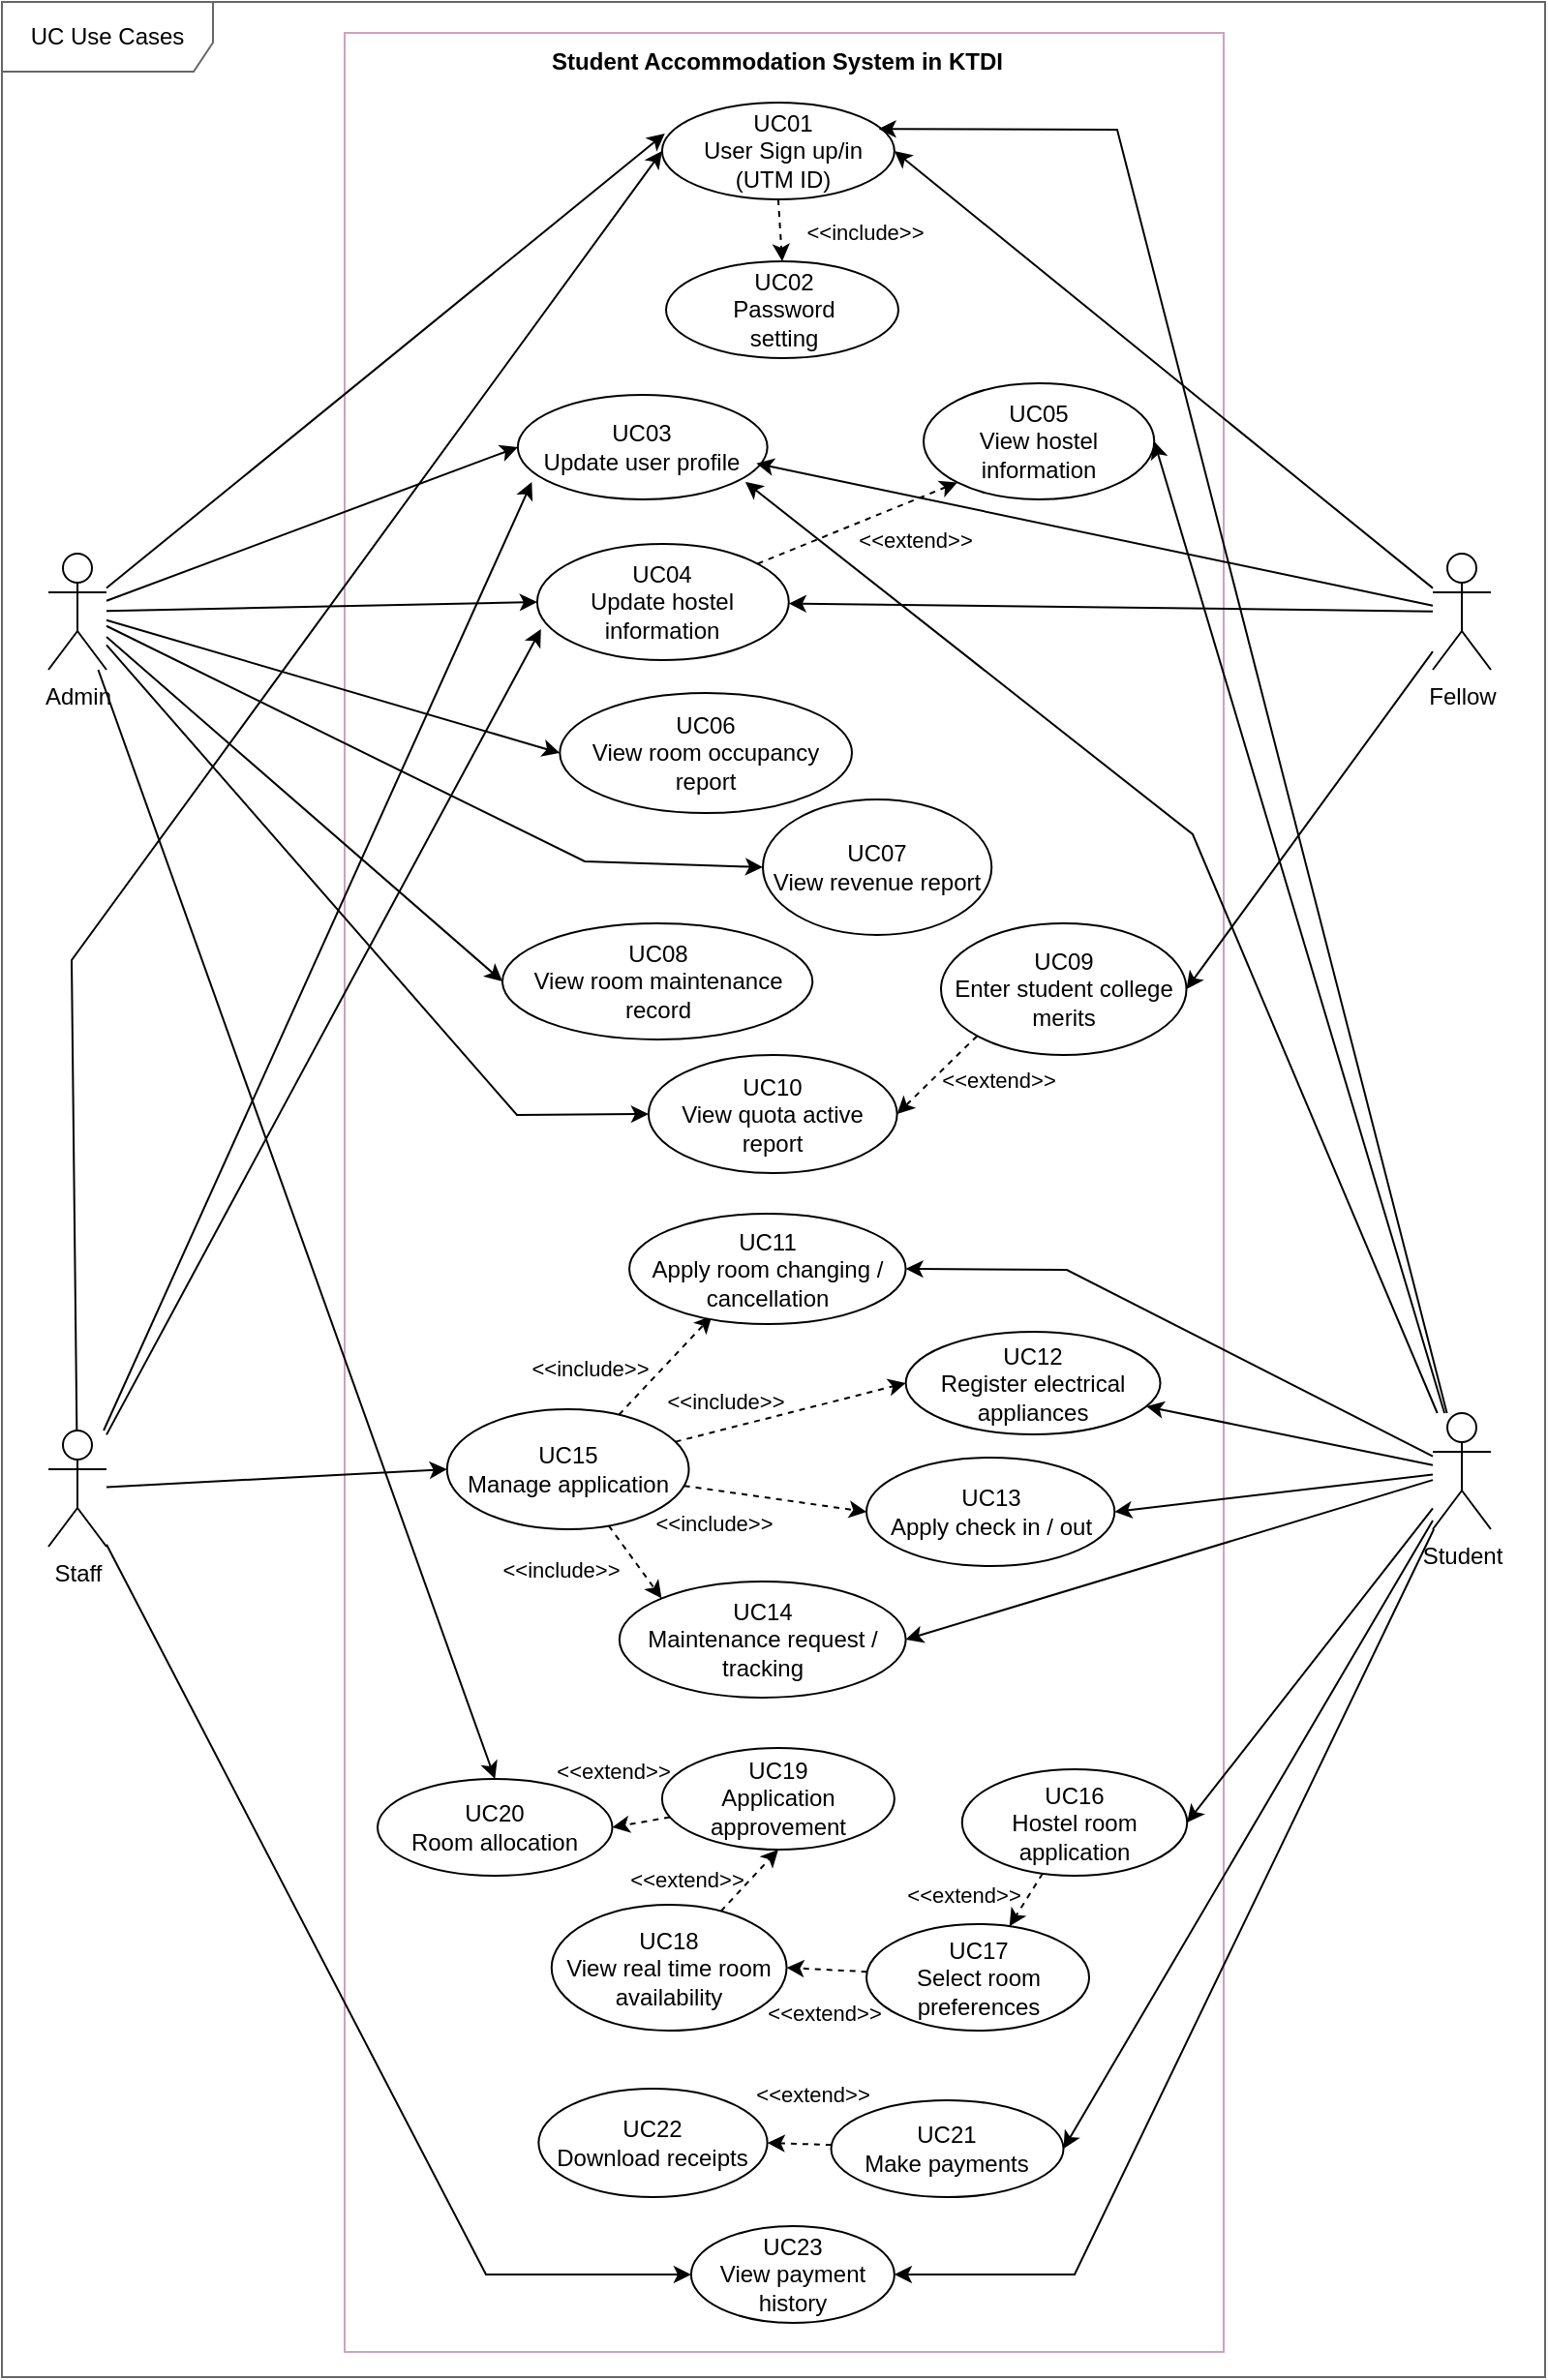 <mxfile version="21.2.8" type="device" pages="3">
  <diagram id="UMS9nKY7Dt_vSzlsI9hF" name="use_case1">
    <mxGraphModel dx="1036" dy="614" grid="0" gridSize="10" guides="1" tooltips="1" connect="1" arrows="1" fold="1" page="1" pageScale="1" pageWidth="850" pageHeight="1100" background="#FFFFFF" math="0" shadow="0">
      <root>
        <mxCell id="0" />
        <mxCell id="1" parent="0" />
        <mxCell id="NBNxKnKTJVCiCuv_H7LS-32" value="" style="rounded=0;whiteSpace=wrap;html=1;fillColor=none;strokeColor=#CDA2BE;movable=1;resizable=1;rotatable=1;deletable=1;editable=1;locked=0;connectable=1;" parent="1" vertex="1">
          <mxGeometry x="201" y="32" width="454" height="1198" as="geometry" />
        </mxCell>
        <mxCell id="bJMHT8rVgH3jV2KobR5U-136" value="" style="ellipse;whiteSpace=wrap;html=1;fillColor=none;" parent="1" vertex="1">
          <mxGeometry x="364.94" y="68" width="120" height="50" as="geometry" />
        </mxCell>
        <mxCell id="E0ZFKpVbwkk2b9CQsdlB-30" style="edgeStyle=none;html=1;entryX=0.5;entryY=0;entryDx=0;entryDy=0;exitX=0.5;exitY=1;exitDx=0;exitDy=0;dashed=1;" parent="1" source="bJMHT8rVgH3jV2KobR5U-136" target="bJMHT8rVgH3jV2KobR5U-150" edge="1">
          <mxGeometry relative="1" as="geometry">
            <mxPoint x="437.1" y="110" as="sourcePoint" />
          </mxGeometry>
        </mxCell>
        <mxCell id="bJMHT8rVgH3jV2KobR5U-146" value="UC01&lt;br&gt;User Sign up/in (UTM ID)" style="text;html=1;strokeColor=none;fillColor=none;align=center;verticalAlign=middle;whiteSpace=wrap;rounded=0;" parent="1" vertex="1">
          <mxGeometry x="381.38" y="78" width="93.24" height="30" as="geometry" />
        </mxCell>
        <mxCell id="bJMHT8rVgH3jV2KobR5U-150" value="" style="ellipse;whiteSpace=wrap;html=1;fillColor=none;movable=1;resizable=1;rotatable=1;deletable=1;editable=1;connectable=1;" parent="1" vertex="1">
          <mxGeometry x="367" y="150" width="120" height="50" as="geometry" />
        </mxCell>
        <mxCell id="bJMHT8rVgH3jV2KobR5U-151" value="UC02&lt;br&gt;Password setting" style="text;html=1;strokeColor=none;fillColor=none;align=center;verticalAlign=middle;whiteSpace=wrap;rounded=0;movable=1;resizable=1;rotatable=1;deletable=1;editable=1;connectable=1;" parent="1" vertex="1">
          <mxGeometry x="393" y="160" width="70" height="30" as="geometry" />
        </mxCell>
        <mxCell id="NBNxKnKTJVCiCuv_H7LS-46" style="rounded=0;orthogonalLoop=1;jettySize=auto;html=1;entryX=1;entryY=0.5;entryDx=0;entryDy=0;dashed=1;" parent="1" source="bJMHT8rVgH3jV2KobR5U-154" target="bJMHT8rVgH3jV2KobR5U-171" edge="1">
          <mxGeometry relative="1" as="geometry" />
        </mxCell>
        <mxCell id="bJMHT8rVgH3jV2KobR5U-154" value="UC21&lt;br&gt;Make payments" style="ellipse;whiteSpace=wrap;html=1;fillColor=none;" parent="1" vertex="1">
          <mxGeometry x="452.26" y="1100" width="120" height="50" as="geometry" />
        </mxCell>
        <mxCell id="bJMHT8rVgH3jV2KobR5U-155" value="&amp;lt;&amp;lt;include&amp;gt;&amp;gt;" style="text;html=1;strokeColor=none;fillColor=none;align=center;verticalAlign=middle;whiteSpace=wrap;rounded=0;fontSize=11;rotation=0;" parent="1" vertex="1">
          <mxGeometry x="440" y="120" width="60" height="30" as="geometry" />
        </mxCell>
        <mxCell id="bJMHT8rVgH3jV2KobR5U-166" value="UC06&lt;br&gt;View room occupancy report" style="ellipse;whiteSpace=wrap;html=1;fillColor=none;" parent="1" vertex="1">
          <mxGeometry x="312.16" y="373" width="150.84" height="62" as="geometry" />
        </mxCell>
        <mxCell id="bJMHT8rVgH3jV2KobR5U-169" value="UC13&lt;br&gt;Apply check in / out" style="ellipse;whiteSpace=wrap;html=1;" parent="1" vertex="1">
          <mxGeometry x="470.51" y="768" width="128.14" height="56" as="geometry" />
        </mxCell>
        <mxCell id="bJMHT8rVgH3jV2KobR5U-171" value="UC22&lt;br&gt;Download receipts" style="ellipse;whiteSpace=wrap;html=1;fillColor=none;" parent="1" vertex="1">
          <mxGeometry x="301.18" y="1094" width="118.14" height="56" as="geometry" />
        </mxCell>
        <mxCell id="NBNxKnKTJVCiCuv_H7LS-45" style="rounded=0;orthogonalLoop=1;jettySize=auto;html=1;entryX=1;entryY=0.5;entryDx=0;entryDy=0;dashed=1;" parent="1" source="bJMHT8rVgH3jV2KobR5U-173" target="D4oXfm0Zomq6TIa_e8fU-30" edge="1">
          <mxGeometry relative="1" as="geometry" />
        </mxCell>
        <mxCell id="bJMHT8rVgH3jV2KobR5U-173" value="UC19&lt;br&gt;Application approvement" style="ellipse;whiteSpace=wrap;html=1;fillColor=none;" parent="1" vertex="1">
          <mxGeometry x="364.94" y="918" width="120" height="52.5" as="geometry" />
        </mxCell>
        <mxCell id="bJMHT8rVgH3jV2KobR5U-174" value="UC14&lt;br&gt;Maintenance request / tracking" style="ellipse;whiteSpace=wrap;html=1;" parent="1" vertex="1">
          <mxGeometry x="342.91" y="832" width="147.91" height="60" as="geometry" />
        </mxCell>
        <mxCell id="bJMHT8rVgH3jV2KobR5U-175" value="UC08&lt;br&gt;View room maintenance record" style="ellipse;whiteSpace=wrap;html=1;fillColor=none;" parent="1" vertex="1">
          <mxGeometry x="282.5" y="492" width="160.13" height="60" as="geometry" />
        </mxCell>
        <mxCell id="bJMHT8rVgH3jV2KobR5U-178" value="UC23&lt;br&gt;View payment history" style="ellipse;whiteSpace=wrap;html=1;fillColor=none;" parent="1" vertex="1">
          <mxGeometry x="379.94" y="1165" width="105" height="50" as="geometry" />
        </mxCell>
        <mxCell id="bJMHT8rVgH3jV2KobR5U-182" value="UC07&lt;br&gt;View revenue report" style="ellipse;whiteSpace=wrap;html=1;fillColor=none;" parent="1" vertex="1">
          <mxGeometry x="417" y="428" width="118.13" height="70" as="geometry" />
        </mxCell>
        <mxCell id="NBNxKnKTJVCiCuv_H7LS-34" style="rounded=0;orthogonalLoop=1;jettySize=auto;html=1;entryX=0.299;entryY=0.926;entryDx=0;entryDy=0;entryPerimeter=0;dashed=1;" parent="1" source="17" target="18" edge="1">
          <mxGeometry relative="1" as="geometry" />
        </mxCell>
        <mxCell id="NBNxKnKTJVCiCuv_H7LS-35" style="rounded=0;orthogonalLoop=1;jettySize=auto;html=1;entryX=0;entryY=0.5;entryDx=0;entryDy=0;dashed=1;" parent="1" source="17" target="19" edge="1">
          <mxGeometry relative="1" as="geometry" />
        </mxCell>
        <mxCell id="NBNxKnKTJVCiCuv_H7LS-36" style="rounded=0;orthogonalLoop=1;jettySize=auto;html=1;entryX=0;entryY=0.5;entryDx=0;entryDy=0;dashed=1;" parent="1" source="17" target="bJMHT8rVgH3jV2KobR5U-169" edge="1">
          <mxGeometry relative="1" as="geometry" />
        </mxCell>
        <mxCell id="NBNxKnKTJVCiCuv_H7LS-37" style="rounded=0;orthogonalLoop=1;jettySize=auto;html=1;entryX=0;entryY=0;entryDx=0;entryDy=0;dashed=1;" parent="1" source="17" target="bJMHT8rVgH3jV2KobR5U-174" edge="1">
          <mxGeometry relative="1" as="geometry" />
        </mxCell>
        <mxCell id="17" value="UC15&lt;br&gt;Manage application" style="ellipse;whiteSpace=wrap;html=1;" parent="1" vertex="1">
          <mxGeometry x="253.89" y="743" width="124.87" height="62" as="geometry" />
        </mxCell>
        <mxCell id="18" value="UC11&lt;br&gt;Apply room changing / cancellation" style="ellipse;whiteSpace=wrap;html=1;" parent="1" vertex="1">
          <mxGeometry x="348.02" y="642" width="142.76" height="57" as="geometry" />
        </mxCell>
        <mxCell id="19" value="UC12&lt;br&gt;Register electrical appliances" style="ellipse;whiteSpace=wrap;html=1;" parent="1" vertex="1">
          <mxGeometry x="490.82" y="703" width="131.44" height="53" as="geometry" />
        </mxCell>
        <mxCell id="28" value="&amp;lt;&amp;lt;include&amp;gt;&amp;gt;" style="text;html=1;strokeColor=none;fillColor=none;align=center;verticalAlign=middle;whiteSpace=wrap;rounded=0;fontSize=11;rotation=0;" parent="1" vertex="1">
          <mxGeometry x="297.95" y="707" width="60" height="30" as="geometry" />
        </mxCell>
        <mxCell id="E0ZFKpVbwkk2b9CQsdlB-40" value="UC10&lt;br&gt;View quota active report" style="ellipse;whiteSpace=wrap;html=1;fillColor=none;" parent="1" vertex="1">
          <mxGeometry x="357.95" y="560" width="128.38" height="61" as="geometry" />
        </mxCell>
        <mxCell id="E0ZFKpVbwkk2b9CQsdlB-43" style="edgeStyle=none;html=1;entryX=1;entryY=0.5;entryDx=0;entryDy=0;dashed=1;exitX=0;exitY=1;exitDx=0;exitDy=0;" parent="1" source="E0ZFKpVbwkk2b9CQsdlB-42" target="E0ZFKpVbwkk2b9CQsdlB-40" edge="1">
          <mxGeometry relative="1" as="geometry">
            <mxPoint x="526" y="563" as="sourcePoint" />
          </mxGeometry>
        </mxCell>
        <mxCell id="E0ZFKpVbwkk2b9CQsdlB-42" value="UC09&lt;br&gt;Enter student college merits" style="ellipse;whiteSpace=wrap;html=1;fillColor=none;" parent="1" vertex="1">
          <mxGeometry x="509" y="492" width="126.75" height="68" as="geometry" />
        </mxCell>
        <mxCell id="NBNxKnKTJVCiCuv_H7LS-44" style="rounded=0;orthogonalLoop=1;jettySize=auto;html=1;entryX=0.5;entryY=1;entryDx=0;entryDy=0;dashed=1;" parent="1" source="D4oXfm0Zomq6TIa_e8fU-28" target="bJMHT8rVgH3jV2KobR5U-173" edge="1">
          <mxGeometry relative="1" as="geometry" />
        </mxCell>
        <mxCell id="D4oXfm0Zomq6TIa_e8fU-28" value="UC18&lt;br&gt;View real time room availability" style="ellipse;whiteSpace=wrap;html=1;" parent="1" vertex="1">
          <mxGeometry x="307.88" y="999" width="121.38" height="65" as="geometry" />
        </mxCell>
        <mxCell id="NBNxKnKTJVCiCuv_H7LS-43" style="rounded=0;orthogonalLoop=1;jettySize=auto;html=1;entryX=1;entryY=0.5;entryDx=0;entryDy=0;dashed=1;" parent="1" source="D4oXfm0Zomq6TIa_e8fU-29" target="D4oXfm0Zomq6TIa_e8fU-28" edge="1">
          <mxGeometry relative="1" as="geometry" />
        </mxCell>
        <mxCell id="D4oXfm0Zomq6TIa_e8fU-29" value="UC17&lt;br&gt;Select room preferences" style="ellipse;whiteSpace=wrap;html=1;" parent="1" vertex="1">
          <mxGeometry x="470.51" y="1009" width="115.01" height="55" as="geometry" />
        </mxCell>
        <mxCell id="D4oXfm0Zomq6TIa_e8fU-30" value="UC20&lt;br&gt;Room allocation" style="ellipse;whiteSpace=wrap;html=1;" parent="1" vertex="1">
          <mxGeometry x="218.0" y="934" width="121.26" height="50" as="geometry" />
        </mxCell>
        <mxCell id="NBNxKnKTJVCiCuv_H7LS-42" style="rounded=0;orthogonalLoop=1;jettySize=auto;html=1;dashed=1;" parent="1" source="1dNcHJPyDsSYfPNajFhj-28" target="D4oXfm0Zomq6TIa_e8fU-29" edge="1">
          <mxGeometry relative="1" as="geometry" />
        </mxCell>
        <mxCell id="1dNcHJPyDsSYfPNajFhj-28" value="UC16&lt;br&gt;Hostel room application" style="ellipse;whiteSpace=wrap;html=1;" parent="1" vertex="1">
          <mxGeometry x="519.88" y="929" width="116.24" height="55" as="geometry" />
        </mxCell>
        <mxCell id="AR3hY_t0IXQOkz2zPapQ-29" value="&lt;span style=&quot;font-size: 14px;&quot;&gt;&lt;b&gt;STUDENT ACCOMMODATION SYSTEM IN KTDI&lt;/b&gt;&lt;/span&gt;" style="text;html=1;strokeColor=none;fillColor=none;align=center;verticalAlign=middle;whiteSpace=wrap;rounded=0;fontColor=#FFFFFF;" parent="1" vertex="1">
          <mxGeometry x="253.89" y="30" width="400" height="30" as="geometry" />
        </mxCell>
        <mxCell id="NBNxKnKTJVCiCuv_H7LS-28" value="UC03&lt;br&gt;Update user profile" style="ellipse;whiteSpace=wrap;html=1;" parent="1" vertex="1">
          <mxGeometry x="290.43" y="219" width="128.89" height="54" as="geometry" />
        </mxCell>
        <mxCell id="NBNxKnKTJVCiCuv_H7LS-53" style="rounded=0;orthogonalLoop=1;jettySize=auto;html=1;entryX=0;entryY=1;entryDx=0;entryDy=0;dashed=1;" parent="1" source="NBNxKnKTJVCiCuv_H7LS-29" target="NBNxKnKTJVCiCuv_H7LS-30" edge="1">
          <mxGeometry relative="1" as="geometry" />
        </mxCell>
        <mxCell id="NBNxKnKTJVCiCuv_H7LS-29" value="UC04&lt;br&gt;Update hostel information" style="ellipse;whiteSpace=wrap;html=1;" parent="1" vertex="1">
          <mxGeometry x="300.44" y="296" width="129.96" height="60" as="geometry" />
        </mxCell>
        <mxCell id="NBNxKnKTJVCiCuv_H7LS-30" value="UC05&lt;br&gt;View hostel information" style="ellipse;whiteSpace=wrap;html=1;" parent="1" vertex="1">
          <mxGeometry x="500" y="213" width="119.13" height="60" as="geometry" />
        </mxCell>
        <mxCell id="NBNxKnKTJVCiCuv_H7LS-38" value="&amp;lt;&amp;lt;include&amp;gt;&amp;gt;" style="text;html=1;strokeColor=none;fillColor=none;align=center;verticalAlign=middle;whiteSpace=wrap;rounded=0;fontSize=11;rotation=0;" parent="1" vertex="1">
          <mxGeometry x="282.5" y="811" width="60" height="30" as="geometry" />
        </mxCell>
        <mxCell id="NBNxKnKTJVCiCuv_H7LS-39" value="&amp;lt;&amp;lt;include&amp;gt;&amp;gt;" style="text;html=1;strokeColor=none;fillColor=none;align=center;verticalAlign=middle;whiteSpace=wrap;rounded=0;fontSize=11;rotation=0;" parent="1" vertex="1">
          <mxGeometry x="362.44" y="787" width="60" height="30" as="geometry" />
        </mxCell>
        <mxCell id="NBNxKnKTJVCiCuv_H7LS-40" value="&amp;lt;&amp;lt;include&amp;gt;&amp;gt;" style="text;html=1;strokeColor=none;fillColor=none;align=center;verticalAlign=middle;whiteSpace=wrap;rounded=0;fontSize=11;rotation=0;" parent="1" vertex="1">
          <mxGeometry x="368" y="724" width="60" height="30" as="geometry" />
        </mxCell>
        <mxCell id="NBNxKnKTJVCiCuv_H7LS-47" value="&amp;lt;&amp;lt;extend&amp;gt;&amp;gt;" style="text;html=1;strokeColor=none;fillColor=none;align=center;verticalAlign=middle;whiteSpace=wrap;rounded=0;fontSize=11;rotation=0;" parent="1" vertex="1">
          <mxGeometry x="490.82" y="979" width="60" height="30" as="geometry" />
        </mxCell>
        <mxCell id="NBNxKnKTJVCiCuv_H7LS-48" value="&amp;lt;&amp;lt;extend&amp;gt;&amp;gt;" style="text;html=1;strokeColor=none;fillColor=none;align=center;verticalAlign=middle;whiteSpace=wrap;rounded=0;fontSize=11;rotation=0;" parent="1" vertex="1">
          <mxGeometry x="419.32" y="1040" width="60" height="30" as="geometry" />
        </mxCell>
        <mxCell id="NBNxKnKTJVCiCuv_H7LS-49" value="&amp;lt;&amp;lt;extend&amp;gt;&amp;gt;" style="text;html=1;strokeColor=none;fillColor=none;align=center;verticalAlign=middle;whiteSpace=wrap;rounded=0;fontSize=11;rotation=0;" parent="1" vertex="1">
          <mxGeometry x="348.02" y="970.5" width="60" height="30" as="geometry" />
        </mxCell>
        <mxCell id="NBNxKnKTJVCiCuv_H7LS-50" value="&amp;lt;&amp;lt;extend&amp;gt;&amp;gt;" style="text;html=1;strokeColor=none;fillColor=none;align=center;verticalAlign=middle;whiteSpace=wrap;rounded=0;fontSize=11;rotation=0;" parent="1" vertex="1">
          <mxGeometry x="310.13" y="915" width="60" height="30" as="geometry" />
        </mxCell>
        <mxCell id="NBNxKnKTJVCiCuv_H7LS-51" value="&amp;lt;&amp;lt;extend&amp;gt;&amp;gt;" style="text;html=1;strokeColor=none;fillColor=none;align=center;verticalAlign=middle;whiteSpace=wrap;rounded=0;fontSize=11;rotation=0;" parent="1" vertex="1">
          <mxGeometry x="413.25" y="1082" width="60" height="30" as="geometry" />
        </mxCell>
        <mxCell id="NBNxKnKTJVCiCuv_H7LS-52" value="&amp;lt;&amp;lt;extend&amp;gt;&amp;gt;" style="text;html=1;strokeColor=none;fillColor=none;align=center;verticalAlign=middle;whiteSpace=wrap;rounded=0;fontSize=11;rotation=0;" parent="1" vertex="1">
          <mxGeometry x="509" y="558" width="60" height="30" as="geometry" />
        </mxCell>
        <mxCell id="NBNxKnKTJVCiCuv_H7LS-54" value="&amp;lt;&amp;lt;extend&amp;gt;&amp;gt;" style="text;html=1;strokeColor=none;fillColor=none;align=center;verticalAlign=middle;whiteSpace=wrap;rounded=0;fontSize=11;rotation=0;" parent="1" vertex="1">
          <mxGeometry x="466" y="279" width="60" height="30" as="geometry" />
        </mxCell>
        <mxCell id="NBNxKnKTJVCiCuv_H7LS-55" value="&lt;b&gt;Student Accommodation System in KTDI&lt;/b&gt;" style="text;html=1;strokeColor=none;fillColor=none;align=center;verticalAlign=middle;whiteSpace=wrap;rounded=0;" parent="1" vertex="1">
          <mxGeometry x="300.44" y="32" width="249" height="30" as="geometry" />
        </mxCell>
        <mxCell id="NBNxKnKTJVCiCuv_H7LS-61" style="rounded=0;orthogonalLoop=1;jettySize=auto;html=1;entryX=0.012;entryY=0.32;entryDx=0;entryDy=0;entryPerimeter=0;" parent="1" source="NBNxKnKTJVCiCuv_H7LS-57" target="bJMHT8rVgH3jV2KobR5U-136" edge="1">
          <mxGeometry relative="1" as="geometry" />
        </mxCell>
        <mxCell id="NBNxKnKTJVCiCuv_H7LS-63" style="rounded=0;orthogonalLoop=1;jettySize=auto;html=1;entryX=0;entryY=0.5;entryDx=0;entryDy=0;" parent="1" source="NBNxKnKTJVCiCuv_H7LS-57" target="NBNxKnKTJVCiCuv_H7LS-28" edge="1">
          <mxGeometry relative="1" as="geometry" />
        </mxCell>
        <mxCell id="NBNxKnKTJVCiCuv_H7LS-64" style="rounded=0;orthogonalLoop=1;jettySize=auto;html=1;entryX=0;entryY=0.5;entryDx=0;entryDy=0;" parent="1" source="NBNxKnKTJVCiCuv_H7LS-57" target="NBNxKnKTJVCiCuv_H7LS-29" edge="1">
          <mxGeometry relative="1" as="geometry" />
        </mxCell>
        <mxCell id="NBNxKnKTJVCiCuv_H7LS-65" style="rounded=0;orthogonalLoop=1;jettySize=auto;html=1;entryX=0;entryY=0.5;entryDx=0;entryDy=0;" parent="1" source="NBNxKnKTJVCiCuv_H7LS-57" target="bJMHT8rVgH3jV2KobR5U-166" edge="1">
          <mxGeometry relative="1" as="geometry" />
        </mxCell>
        <mxCell id="NBNxKnKTJVCiCuv_H7LS-66" style="rounded=0;orthogonalLoop=1;jettySize=auto;html=1;entryX=0;entryY=0.5;entryDx=0;entryDy=0;" parent="1" source="NBNxKnKTJVCiCuv_H7LS-57" target="bJMHT8rVgH3jV2KobR5U-182" edge="1">
          <mxGeometry relative="1" as="geometry">
            <Array as="points">
              <mxPoint x="325" y="460" />
            </Array>
          </mxGeometry>
        </mxCell>
        <mxCell id="NBNxKnKTJVCiCuv_H7LS-67" style="rounded=0;orthogonalLoop=1;jettySize=auto;html=1;entryX=0;entryY=0.5;entryDx=0;entryDy=0;" parent="1" source="NBNxKnKTJVCiCuv_H7LS-57" target="bJMHT8rVgH3jV2KobR5U-175" edge="1">
          <mxGeometry relative="1" as="geometry" />
        </mxCell>
        <mxCell id="NBNxKnKTJVCiCuv_H7LS-68" style="rounded=0;orthogonalLoop=1;jettySize=auto;html=1;entryX=0;entryY=0.5;entryDx=0;entryDy=0;" parent="1" source="NBNxKnKTJVCiCuv_H7LS-57" target="E0ZFKpVbwkk2b9CQsdlB-40" edge="1">
          <mxGeometry relative="1" as="geometry">
            <Array as="points">
              <mxPoint x="290" y="591" />
            </Array>
          </mxGeometry>
        </mxCell>
        <mxCell id="NBNxKnKTJVCiCuv_H7LS-69" style="rounded=0;orthogonalLoop=1;jettySize=auto;html=1;entryX=0.5;entryY=0;entryDx=0;entryDy=0;" parent="1" source="NBNxKnKTJVCiCuv_H7LS-57" target="D4oXfm0Zomq6TIa_e8fU-30" edge="1">
          <mxGeometry relative="1" as="geometry" />
        </mxCell>
        <mxCell id="NBNxKnKTJVCiCuv_H7LS-57" value="Admin" style="shape=umlActor;verticalLabelPosition=bottom;verticalAlign=top;html=1;" parent="1" vertex="1">
          <mxGeometry x="48" y="301" width="30" height="60" as="geometry" />
        </mxCell>
        <mxCell id="NBNxKnKTJVCiCuv_H7LS-72" style="rounded=0;orthogonalLoop=1;jettySize=auto;html=1;entryX=0;entryY=0.5;entryDx=0;entryDy=0;" parent="1" source="NBNxKnKTJVCiCuv_H7LS-58" target="bJMHT8rVgH3jV2KobR5U-136" edge="1">
          <mxGeometry relative="1" as="geometry">
            <Array as="points">
              <mxPoint x="60" y="511" />
            </Array>
          </mxGeometry>
        </mxCell>
        <mxCell id="NBNxKnKTJVCiCuv_H7LS-73" style="rounded=0;orthogonalLoop=1;jettySize=auto;html=1;entryX=0;entryY=0.5;entryDx=0;entryDy=0;" parent="1" source="NBNxKnKTJVCiCuv_H7LS-58" target="17" edge="1">
          <mxGeometry relative="1" as="geometry" />
        </mxCell>
        <mxCell id="NBNxKnKTJVCiCuv_H7LS-74" style="rounded=0;orthogonalLoop=1;jettySize=auto;html=1;entryX=0.056;entryY=0.833;entryDx=0;entryDy=0;entryPerimeter=0;" parent="1" source="NBNxKnKTJVCiCuv_H7LS-58" target="NBNxKnKTJVCiCuv_H7LS-28" edge="1">
          <mxGeometry relative="1" as="geometry" />
        </mxCell>
        <mxCell id="NBNxKnKTJVCiCuv_H7LS-75" style="rounded=0;orthogonalLoop=1;jettySize=auto;html=1;entryX=0.015;entryY=0.733;entryDx=0;entryDy=0;entryPerimeter=0;" parent="1" source="NBNxKnKTJVCiCuv_H7LS-58" target="NBNxKnKTJVCiCuv_H7LS-29" edge="1">
          <mxGeometry relative="1" as="geometry" />
        </mxCell>
        <mxCell id="NBNxKnKTJVCiCuv_H7LS-76" style="rounded=0;orthogonalLoop=1;jettySize=auto;html=1;entryX=0;entryY=0.5;entryDx=0;entryDy=0;" parent="1" source="NBNxKnKTJVCiCuv_H7LS-58" target="bJMHT8rVgH3jV2KobR5U-178" edge="1">
          <mxGeometry relative="1" as="geometry">
            <Array as="points">
              <mxPoint x="274" y="1190" />
            </Array>
          </mxGeometry>
        </mxCell>
        <mxCell id="NBNxKnKTJVCiCuv_H7LS-58" value="Staff" style="shape=umlActor;verticalLabelPosition=bottom;verticalAlign=top;html=1;" parent="1" vertex="1">
          <mxGeometry x="48" y="754" width="30" height="60" as="geometry" />
        </mxCell>
        <mxCell id="NBNxKnKTJVCiCuv_H7LS-77" style="rounded=0;orthogonalLoop=1;jettySize=auto;html=1;entryX=1;entryY=0.5;entryDx=0;entryDy=0;" parent="1" source="NBNxKnKTJVCiCuv_H7LS-59" target="bJMHT8rVgH3jV2KobR5U-136" edge="1">
          <mxGeometry relative="1" as="geometry" />
        </mxCell>
        <mxCell id="NBNxKnKTJVCiCuv_H7LS-79" style="rounded=0;orthogonalLoop=1;jettySize=auto;html=1;entryX=1;entryY=0.5;entryDx=0;entryDy=0;" parent="1" source="NBNxKnKTJVCiCuv_H7LS-59" target="E0ZFKpVbwkk2b9CQsdlB-42" edge="1">
          <mxGeometry relative="1" as="geometry" />
        </mxCell>
        <mxCell id="NBNxKnKTJVCiCuv_H7LS-80" style="rounded=0;orthogonalLoop=1;jettySize=auto;html=1;" parent="1" source="NBNxKnKTJVCiCuv_H7LS-59" target="NBNxKnKTJVCiCuv_H7LS-29" edge="1">
          <mxGeometry relative="1" as="geometry" />
        </mxCell>
        <mxCell id="NBNxKnKTJVCiCuv_H7LS-81" style="rounded=0;orthogonalLoop=1;jettySize=auto;html=1;entryX=0.956;entryY=0.656;entryDx=0;entryDy=0;entryPerimeter=0;" parent="1" source="NBNxKnKTJVCiCuv_H7LS-59" target="NBNxKnKTJVCiCuv_H7LS-28" edge="1">
          <mxGeometry relative="1" as="geometry" />
        </mxCell>
        <mxCell id="NBNxKnKTJVCiCuv_H7LS-59" value="Fellow" style="shape=umlActor;verticalLabelPosition=bottom;verticalAlign=top;html=1;" parent="1" vertex="1">
          <mxGeometry x="763" y="301" width="30" height="60" as="geometry" />
        </mxCell>
        <mxCell id="NBNxKnKTJVCiCuv_H7LS-82" style="rounded=0;orthogonalLoop=1;jettySize=auto;html=1;entryX=0.912;entryY=0.833;entryDx=0;entryDy=0;entryPerimeter=0;" parent="1" source="NBNxKnKTJVCiCuv_H7LS-60" target="NBNxKnKTJVCiCuv_H7LS-28" edge="1">
          <mxGeometry relative="1" as="geometry">
            <Array as="points">
              <mxPoint x="639" y="446" />
            </Array>
          </mxGeometry>
        </mxCell>
        <mxCell id="NBNxKnKTJVCiCuv_H7LS-83" style="rounded=0;orthogonalLoop=1;jettySize=auto;html=1;entryX=1;entryY=0.5;entryDx=0;entryDy=0;" parent="1" source="NBNxKnKTJVCiCuv_H7LS-60" target="NBNxKnKTJVCiCuv_H7LS-30" edge="1">
          <mxGeometry relative="1" as="geometry" />
        </mxCell>
        <mxCell id="NBNxKnKTJVCiCuv_H7LS-84" style="rounded=0;orthogonalLoop=1;jettySize=auto;html=1;entryX=0.932;entryY=0.272;entryDx=0;entryDy=0;entryPerimeter=0;" parent="1" source="NBNxKnKTJVCiCuv_H7LS-60" target="bJMHT8rVgH3jV2KobR5U-136" edge="1">
          <mxGeometry relative="1" as="geometry">
            <Array as="points">
              <mxPoint x="600" y="82" />
            </Array>
          </mxGeometry>
        </mxCell>
        <mxCell id="NBNxKnKTJVCiCuv_H7LS-85" style="rounded=0;orthogonalLoop=1;jettySize=auto;html=1;entryX=1;entryY=0.5;entryDx=0;entryDy=0;" parent="1" source="NBNxKnKTJVCiCuv_H7LS-60" target="18" edge="1">
          <mxGeometry relative="1" as="geometry">
            <Array as="points">
              <mxPoint x="574" y="671" />
            </Array>
          </mxGeometry>
        </mxCell>
        <mxCell id="NBNxKnKTJVCiCuv_H7LS-86" style="rounded=0;orthogonalLoop=1;jettySize=auto;html=1;" parent="1" source="NBNxKnKTJVCiCuv_H7LS-60" target="19" edge="1">
          <mxGeometry relative="1" as="geometry" />
        </mxCell>
        <mxCell id="NBNxKnKTJVCiCuv_H7LS-87" style="rounded=0;orthogonalLoop=1;jettySize=auto;html=1;entryX=1;entryY=0.5;entryDx=0;entryDy=0;" parent="1" source="NBNxKnKTJVCiCuv_H7LS-60" target="bJMHT8rVgH3jV2KobR5U-169" edge="1">
          <mxGeometry relative="1" as="geometry" />
        </mxCell>
        <mxCell id="NBNxKnKTJVCiCuv_H7LS-88" style="rounded=0;orthogonalLoop=1;jettySize=auto;html=1;entryX=1;entryY=0.5;entryDx=0;entryDy=0;" parent="1" source="NBNxKnKTJVCiCuv_H7LS-60" target="bJMHT8rVgH3jV2KobR5U-174" edge="1">
          <mxGeometry relative="1" as="geometry" />
        </mxCell>
        <mxCell id="NBNxKnKTJVCiCuv_H7LS-89" style="rounded=0;orthogonalLoop=1;jettySize=auto;html=1;entryX=1;entryY=0.5;entryDx=0;entryDy=0;" parent="1" source="NBNxKnKTJVCiCuv_H7LS-60" target="1dNcHJPyDsSYfPNajFhj-28" edge="1">
          <mxGeometry relative="1" as="geometry" />
        </mxCell>
        <mxCell id="NBNxKnKTJVCiCuv_H7LS-90" style="rounded=0;orthogonalLoop=1;jettySize=auto;html=1;entryX=1;entryY=0.5;entryDx=0;entryDy=0;" parent="1" source="NBNxKnKTJVCiCuv_H7LS-60" target="bJMHT8rVgH3jV2KobR5U-154" edge="1">
          <mxGeometry relative="1" as="geometry" />
        </mxCell>
        <mxCell id="NBNxKnKTJVCiCuv_H7LS-91" style="rounded=0;orthogonalLoop=1;jettySize=auto;html=1;entryX=1;entryY=0.5;entryDx=0;entryDy=0;" parent="1" source="NBNxKnKTJVCiCuv_H7LS-60" target="bJMHT8rVgH3jV2KobR5U-178" edge="1">
          <mxGeometry relative="1" as="geometry">
            <Array as="points">
              <mxPoint x="578" y="1190" />
            </Array>
          </mxGeometry>
        </mxCell>
        <mxCell id="NBNxKnKTJVCiCuv_H7LS-60" value="Student" style="shape=umlActor;verticalLabelPosition=bottom;verticalAlign=top;html=1;" parent="1" vertex="1">
          <mxGeometry x="763" y="745" width="30" height="60" as="geometry" />
        </mxCell>
        <mxCell id="NBNxKnKTJVCiCuv_H7LS-93" value="UC Use Cases" style="shape=umlFrame;whiteSpace=wrap;html=1;pointerEvents=0;width=109;height=36;strokeColor=#666666;" parent="1" vertex="1">
          <mxGeometry x="24" y="16" width="797" height="1227" as="geometry" />
        </mxCell>
      </root>
    </mxGraphModel>
  </diagram>
  <diagram id="G5CXZCbLdVPkXU9HpsY9" name="domain_diagram">
    <mxGraphModel dx="1036" dy="614" grid="1" gridSize="10" guides="1" tooltips="1" connect="1" arrows="1" fold="1" page="1" pageScale="1" pageWidth="1700" pageHeight="1400" math="0" shadow="0">
      <root>
        <mxCell id="0" />
        <mxCell id="1" parent="0" />
        <mxCell id="oGCOc0EpOefG775HSaRW-1" value="User" style="swimlane;fontStyle=1;align=center;verticalAlign=top;childLayout=stackLayout;horizontal=1;startSize=26;horizontalStack=0;resizeParent=1;resizeParentMax=0;resizeLast=0;collapsible=1;marginBottom=0;whiteSpace=wrap;html=1;" parent="1" vertex="1">
          <mxGeometry x="805" y="595" width="190" height="110" as="geometry" />
        </mxCell>
        <mxCell id="oGCOc0EpOefG775HSaRW-2" value="- userID : string&lt;br&gt;- email : string&lt;br&gt;- password : string&lt;br&gt;- name : string&lt;br&gt;- photo : string" style="text;strokeColor=none;fillColor=none;align=left;verticalAlign=top;spacingLeft=4;spacingRight=4;overflow=hidden;rotatable=0;points=[[0,0.5],[1,0.5]];portConstraint=eastwest;whiteSpace=wrap;html=1;" parent="oGCOc0EpOefG775HSaRW-1" vertex="1">
          <mxGeometry y="26" width="190" height="84" as="geometry" />
        </mxCell>
        <mxCell id="WU3alLODs1Q_MU6B4o8h-23" style="rounded=0;orthogonalLoop=1;jettySize=auto;html=1;entryX=0.501;entryY=1.011;entryDx=0;entryDy=0;entryPerimeter=0;exitX=0.5;exitY=0;exitDx=0;exitDy=0;" parent="1" source="oGCOc0EpOefG775HSaRW-5" target="oGCOc0EpOefG775HSaRW-2" edge="1">
          <mxGeometry relative="1" as="geometry">
            <mxPoint x="880" y="710" as="targetPoint" />
          </mxGeometry>
        </mxCell>
        <mxCell id="WU3alLODs1Q_MU6B4o8h-35" style="edgeStyle=orthogonalEdgeStyle;rounded=0;orthogonalLoop=1;jettySize=auto;html=1;entryX=0.678;entryY=0;entryDx=0;entryDy=0;entryPerimeter=0;" parent="1" source="oGCOc0EpOefG775HSaRW-5" target="oGCOc0EpOefG775HSaRW-13" edge="1">
          <mxGeometry relative="1" as="geometry" />
        </mxCell>
        <mxCell id="WU3alLODs1Q_MU6B4o8h-39" style="rounded=0;orthogonalLoop=1;jettySize=auto;html=1;entryX=0.25;entryY=0;entryDx=0;entryDy=0;edgeStyle=orthogonalEdgeStyle;" parent="1" source="oGCOc0EpOefG775HSaRW-5" target="oGCOc0EpOefG775HSaRW-25" edge="1">
          <mxGeometry relative="1" as="geometry" />
        </mxCell>
        <mxCell id="oGCOc0EpOefG775HSaRW-5" value="Student" style="swimlane;fontStyle=1;align=center;verticalAlign=top;childLayout=stackLayout;horizontal=1;startSize=26;horizontalStack=0;resizeParent=1;resizeParentMax=0;resizeLast=0;collapsible=1;marginBottom=0;whiteSpace=wrap;html=1;" parent="1" vertex="1">
          <mxGeometry x="740" y="755" width="200" height="120" as="geometry" />
        </mxCell>
        <mxCell id="oGCOc0EpOefG775HSaRW-8" value="- matric : string&lt;br&gt;- dob : int&lt;br&gt;- age : int&lt;br&gt;- program : string&lt;br&gt;- phone_number : string" style="text;strokeColor=none;fillColor=none;align=left;verticalAlign=top;spacingLeft=4;spacingRight=4;overflow=hidden;rotatable=0;points=[[0,0.5],[1,0.5]];portConstraint=eastwest;whiteSpace=wrap;html=1;" parent="oGCOc0EpOefG775HSaRW-5" vertex="1">
          <mxGeometry y="26" width="200" height="94" as="geometry" />
        </mxCell>
        <mxCell id="WU3alLODs1Q_MU6B4o8h-33" style="edgeStyle=orthogonalEdgeStyle;rounded=0;orthogonalLoop=1;jettySize=auto;html=1;entryX=1;entryY=0.5;entryDx=0;entryDy=0;" parent="1" source="oGCOc0EpOefG775HSaRW-9" target="oGCOc0EpOefG775HSaRW-42" edge="1">
          <mxGeometry relative="1" as="geometry" />
        </mxCell>
        <mxCell id="oGCOc0EpOefG775HSaRW-9" value="Admin" style="swimlane;fontStyle=1;align=center;verticalAlign=top;childLayout=stackLayout;horizontal=1;startSize=26;horizontalStack=0;resizeParent=1;resizeParentMax=0;resizeLast=0;collapsible=1;marginBottom=0;whiteSpace=wrap;html=1;" parent="1" vertex="1">
          <mxGeometry x="550" y="610" width="190" height="70" as="geometry" />
        </mxCell>
        <mxCell id="oGCOc0EpOefG775HSaRW-12" value="- adminID : string&lt;br&gt;- office_number : string" style="text;strokeColor=none;fillColor=none;align=left;verticalAlign=top;spacingLeft=4;spacingRight=4;overflow=hidden;rotatable=0;points=[[0,0.5],[1,0.5]];portConstraint=eastwest;whiteSpace=wrap;html=1;" parent="oGCOc0EpOefG775HSaRW-9" vertex="1">
          <mxGeometry y="26" width="190" height="44" as="geometry" />
        </mxCell>
        <mxCell id="WU3alLODs1Q_MU6B4o8h-29" value="manage" style="endArrow=block;endFill=1;html=1;edgeStyle=orthogonalEdgeStyle;align=left;verticalAlign=top;rounded=0;entryX=1;entryY=0.5;entryDx=0;entryDy=0;" parent="oGCOc0EpOefG775HSaRW-9" target="oGCOc0EpOefG775HSaRW-18" edge="1">
          <mxGeometry x="-0.633" y="10" relative="1" as="geometry">
            <mxPoint x="90" y="70" as="sourcePoint" />
            <mxPoint x="250" y="70" as="targetPoint" />
            <mxPoint as="offset" />
          </mxGeometry>
        </mxCell>
        <mxCell id="WU3alLODs1Q_MU6B4o8h-30" value="1" style="edgeLabel;resizable=0;html=1;align=left;verticalAlign=bottom;" parent="WU3alLODs1Q_MU6B4o8h-29" connectable="0" vertex="1">
          <mxGeometry x="-1" relative="1" as="geometry" />
        </mxCell>
        <mxCell id="oGCOc0EpOefG775HSaRW-13" value="Accommodation" style="swimlane;fontStyle=1;align=center;verticalAlign=top;childLayout=stackLayout;horizontal=1;startSize=26;horizontalStack=0;resizeParent=1;resizeParentMax=0;resizeLast=0;collapsible=1;marginBottom=0;whiteSpace=wrap;html=1;" parent="1" vertex="1">
          <mxGeometry x="510" y="920" width="180" height="110" as="geometry" />
        </mxCell>
        <mxCell id="oGCOc0EpOefG775HSaRW-14" value="- location : string&lt;br&gt;- type : string&lt;br&gt;- capacity : int&lt;br&gt;- availableRoom : int&lt;br&gt;- fee : float" style="text;strokeColor=none;fillColor=none;align=left;verticalAlign=top;spacingLeft=4;spacingRight=4;overflow=hidden;rotatable=0;points=[[0,0.5],[1,0.5]];portConstraint=eastwest;whiteSpace=wrap;html=1;" parent="oGCOc0EpOefG775HSaRW-13" vertex="1">
          <mxGeometry y="26" width="180" height="84" as="geometry" />
        </mxCell>
        <mxCell id="oGCOc0EpOefG775HSaRW-17" value="Reservation" style="swimlane;fontStyle=1;align=center;verticalAlign=top;childLayout=stackLayout;horizontal=1;startSize=26;horizontalStack=0;resizeParent=1;resizeParentMax=0;resizeLast=0;collapsible=1;marginBottom=0;whiteSpace=wrap;html=1;" parent="1" vertex="1">
          <mxGeometry x="340" y="715" width="180" height="100" as="geometry" />
        </mxCell>
        <mxCell id="oGCOc0EpOefG775HSaRW-18" value="- studentID : string&lt;br&gt;- roomID : string&lt;br&gt;- startDate : string&lt;br&gt;- endDate : string" style="text;strokeColor=none;fillColor=none;align=left;verticalAlign=top;spacingLeft=4;spacingRight=4;overflow=hidden;rotatable=0;points=[[0,0.5],[1,0.5]];portConstraint=eastwest;whiteSpace=wrap;html=1;" parent="oGCOc0EpOefG775HSaRW-17" vertex="1">
          <mxGeometry y="26" width="180" height="74" as="geometry" />
        </mxCell>
        <mxCell id="oGCOc0EpOefG775HSaRW-21" value="Payment" style="swimlane;fontStyle=1;align=center;verticalAlign=top;childLayout=stackLayout;horizontal=1;startSize=26;horizontalStack=0;resizeParent=1;resizeParentMax=0;resizeLast=0;collapsible=1;marginBottom=0;whiteSpace=wrap;html=1;" parent="1" vertex="1">
          <mxGeometry x="850" y="941" width="160" height="100" as="geometry" />
        </mxCell>
        <mxCell id="oGCOc0EpOefG775HSaRW-22" value="- reservationID : string&lt;br&gt;- amount : float&lt;br&gt;- invoice : string&lt;br&gt;- histroy : string" style="text;strokeColor=none;fillColor=none;align=left;verticalAlign=top;spacingLeft=4;spacingRight=4;overflow=hidden;rotatable=0;points=[[0,0.5],[1,0.5]];portConstraint=eastwest;whiteSpace=wrap;html=1;" parent="oGCOc0EpOefG775HSaRW-21" vertex="1">
          <mxGeometry y="26" width="160" height="74" as="geometry" />
        </mxCell>
        <mxCell id="oGCOc0EpOefG775HSaRW-25" value="MaintenanceLog" style="swimlane;fontStyle=1;align=center;verticalAlign=top;childLayout=stackLayout;horizontal=1;startSize=26;horizontalStack=0;resizeParent=1;resizeParentMax=0;resizeLast=0;collapsible=1;marginBottom=0;whiteSpace=wrap;html=1;" parent="1" vertex="1">
          <mxGeometry x="1070" y="965" width="160" height="110" as="geometry" />
        </mxCell>
        <mxCell id="oGCOc0EpOefG775HSaRW-26" value="- roomID : string&lt;br&gt;- maintenanceID : string&lt;br&gt;- desciption : string&lt;br&gt;- dateReported : string&lt;br&gt;- dateMaintenance : string" style="text;strokeColor=none;fillColor=none;align=left;verticalAlign=top;spacingLeft=4;spacingRight=4;overflow=hidden;rotatable=0;points=[[0,0.5],[1,0.5]];portConstraint=eastwest;whiteSpace=wrap;html=1;" parent="oGCOc0EpOefG775HSaRW-25" vertex="1">
          <mxGeometry y="26" width="160" height="84" as="geometry" />
        </mxCell>
        <mxCell id="WU3alLODs1Q_MU6B4o8h-24" style="edgeStyle=orthogonalEdgeStyle;rounded=0;orthogonalLoop=1;jettySize=auto;html=1;entryX=0.5;entryY=0;entryDx=0;entryDy=0;" parent="1" source="oGCOc0EpOefG775HSaRW-29" target="oGCOc0EpOefG775HSaRW-1" edge="1">
          <mxGeometry relative="1" as="geometry" />
        </mxCell>
        <mxCell id="WU3alLODs1Q_MU6B4o8h-37" style="rounded=0;orthogonalLoop=1;jettySize=auto;html=1;entryX=0.498;entryY=1.021;entryDx=0;entryDy=0;entryPerimeter=0;" parent="1" source="oGCOc0EpOefG775HSaRW-29" target="WU3alLODs1Q_MU6B4o8h-3" edge="1">
          <mxGeometry relative="1" as="geometry">
            <mxPoint x="900" y="410" as="targetPoint" />
          </mxGeometry>
        </mxCell>
        <mxCell id="oGCOc0EpOefG775HSaRW-29" value="Fellow" style="swimlane;fontStyle=1;align=center;verticalAlign=top;childLayout=stackLayout;horizontal=1;startSize=26;horizontalStack=0;resizeParent=1;resizeParentMax=0;resizeLast=0;collapsible=1;marginBottom=0;whiteSpace=wrap;html=1;" parent="1" vertex="1">
          <mxGeometry x="820" y="465" width="160" height="70" as="geometry" />
        </mxCell>
        <mxCell id="oGCOc0EpOefG775HSaRW-30" value="- fellowID : string&lt;br&gt;- personal_number : string" style="text;strokeColor=none;fillColor=none;align=left;verticalAlign=top;spacingLeft=4;spacingRight=4;overflow=hidden;rotatable=0;points=[[0,0.5],[1,0.5]];portConstraint=eastwest;whiteSpace=wrap;html=1;" parent="oGCOc0EpOefG775HSaRW-29" vertex="1">
          <mxGeometry y="26" width="160" height="44" as="geometry" />
        </mxCell>
        <mxCell id="WU3alLODs1Q_MU6B4o8h-25" style="rounded=0;orthogonalLoop=1;jettySize=auto;html=1;entryX=1;entryY=0.5;entryDx=0;entryDy=0;exitX=0;exitY=0.5;exitDx=0;exitDy=0;" parent="1" source="oGCOc0EpOefG775HSaRW-36" target="oGCOc0EpOefG775HSaRW-2" edge="1">
          <mxGeometry relative="1" as="geometry" />
        </mxCell>
        <mxCell id="WU3alLODs1Q_MU6B4o8h-45" style="edgeStyle=orthogonalEdgeStyle;rounded=0;orthogonalLoop=1;jettySize=auto;html=1;entryX=0.5;entryY=0;entryDx=0;entryDy=0;" parent="1" source="oGCOc0EpOefG775HSaRW-33" target="oGCOc0EpOefG775HSaRW-25" edge="1">
          <mxGeometry relative="1" as="geometry" />
        </mxCell>
        <mxCell id="WU3alLODs1Q_MU6B4o8h-48" style="edgeStyle=orthogonalEdgeStyle;rounded=0;orthogonalLoop=1;jettySize=auto;html=1;entryX=0.5;entryY=0;entryDx=0;entryDy=0;" parent="1" source="oGCOc0EpOefG775HSaRW-33" target="WU3alLODs1Q_MU6B4o8h-11" edge="1">
          <mxGeometry relative="1" as="geometry" />
        </mxCell>
        <mxCell id="oGCOc0EpOefG775HSaRW-33" value="Staff" style="swimlane;fontStyle=1;align=center;verticalAlign=top;childLayout=stackLayout;horizontal=1;startSize=26;horizontalStack=0;resizeParent=1;resizeParentMax=0;resizeLast=0;collapsible=1;marginBottom=0;whiteSpace=wrap;html=1;" parent="1" vertex="1">
          <mxGeometry x="1050" y="551" width="200" height="70" as="geometry" />
        </mxCell>
        <mxCell id="oGCOc0EpOefG775HSaRW-36" value="- staffID : string&lt;br&gt;- office_number : string" style="text;strokeColor=none;fillColor=none;align=left;verticalAlign=top;spacingLeft=4;spacingRight=4;overflow=hidden;rotatable=0;points=[[0,0.5],[1,0.5]];portConstraint=eastwest;whiteSpace=wrap;html=1;" parent="oGCOc0EpOefG775HSaRW-33" vertex="1">
          <mxGeometry y="26" width="200" height="44" as="geometry" />
        </mxCell>
        <mxCell id="oGCOc0EpOefG775HSaRW-41" value="Report" style="swimlane;fontStyle=1;align=center;verticalAlign=top;childLayout=stackLayout;horizontal=1;startSize=26;horizontalStack=0;resizeParent=1;resizeParentMax=0;resizeLast=0;collapsible=1;marginBottom=0;whiteSpace=wrap;html=1;" parent="1" vertex="1">
          <mxGeometry x="360" y="485" width="160" height="100" as="geometry" />
        </mxCell>
        <mxCell id="oGCOc0EpOefG775HSaRW-42" value="- financial : float&lt;br&gt;- occupancy : int&lt;br&gt;- maintenance : string&lt;br&gt;- quota_active : string" style="text;strokeColor=none;fillColor=none;align=left;verticalAlign=top;spacingLeft=4;spacingRight=4;overflow=hidden;rotatable=0;points=[[0,0.5],[1,0.5]];portConstraint=eastwest;whiteSpace=wrap;html=1;" parent="oGCOc0EpOefG775HSaRW-41" vertex="1">
          <mxGeometry y="26" width="160" height="74" as="geometry" />
        </mxCell>
        <mxCell id="WU3alLODs1Q_MU6B4o8h-1" value="&lt;b&gt;Merit&lt;/b&gt;" style="swimlane;fontStyle=0;childLayout=stackLayout;horizontal=1;startSize=26;fillColor=none;horizontalStack=0;resizeParent=1;resizeParentMax=0;resizeLast=0;collapsible=1;marginBottom=0;whiteSpace=wrap;html=1;" parent="1" vertex="1">
          <mxGeometry x="830" y="325" width="140" height="78" as="geometry" />
        </mxCell>
        <mxCell id="WU3alLODs1Q_MU6B4o8h-2" value="- student_merit : float" style="text;strokeColor=none;fillColor=none;align=left;verticalAlign=top;spacingLeft=4;spacingRight=4;overflow=hidden;rotatable=0;points=[[0,0.5],[1,0.5]];portConstraint=eastwest;whiteSpace=wrap;html=1;" parent="WU3alLODs1Q_MU6B4o8h-1" vertex="1">
          <mxGeometry y="26" width="140" height="26" as="geometry" />
        </mxCell>
        <mxCell id="WU3alLODs1Q_MU6B4o8h-3" value="- studentID : string" style="text;strokeColor=none;fillColor=none;align=left;verticalAlign=top;spacingLeft=4;spacingRight=4;overflow=hidden;rotatable=0;points=[[0,0.5],[1,0.5]];portConstraint=eastwest;whiteSpace=wrap;html=1;" parent="WU3alLODs1Q_MU6B4o8h-1" vertex="1">
          <mxGeometry y="52" width="140" height="26" as="geometry" />
        </mxCell>
        <mxCell id="WU3alLODs1Q_MU6B4o8h-6" value="&lt;b&gt;Register&lt;/b&gt;" style="swimlane;fontStyle=0;childLayout=stackLayout;horizontal=1;startSize=26;fillColor=none;horizontalStack=0;resizeParent=1;resizeParentMax=0;resizeLast=0;collapsible=1;marginBottom=0;whiteSpace=wrap;html=1;" parent="1" vertex="1">
          <mxGeometry x="1250" y="845" width="180" height="96" as="geometry" />
        </mxCell>
        <mxCell id="WU3alLODs1Q_MU6B4o8h-7" value="- electrical_appliance_num : int" style="text;strokeColor=none;fillColor=none;align=left;verticalAlign=top;spacingLeft=4;spacingRight=4;overflow=hidden;rotatable=0;points=[[0,0.5],[1,0.5]];portConstraint=eastwest;whiteSpace=wrap;html=1;" parent="WU3alLODs1Q_MU6B4o8h-6" vertex="1">
          <mxGeometry y="26" width="180" height="24" as="geometry" />
        </mxCell>
        <mxCell id="WU3alLODs1Q_MU6B4o8h-8" value="- cost : float" style="text;strokeColor=none;fillColor=none;align=left;verticalAlign=top;spacingLeft=4;spacingRight=4;overflow=hidden;rotatable=0;points=[[0,0.5],[1,0.5]];portConstraint=eastwest;whiteSpace=wrap;html=1;" parent="WU3alLODs1Q_MU6B4o8h-6" vertex="1">
          <mxGeometry y="50" width="180" height="20" as="geometry" />
        </mxCell>
        <mxCell id="WU3alLODs1Q_MU6B4o8h-9" value="- totalCost : float" style="text;strokeColor=none;fillColor=none;align=left;verticalAlign=top;spacingLeft=4;spacingRight=4;overflow=hidden;rotatable=0;points=[[0,0.5],[1,0.5]];portConstraint=eastwest;whiteSpace=wrap;html=1;" parent="WU3alLODs1Q_MU6B4o8h-6" vertex="1">
          <mxGeometry y="70" width="180" height="26" as="geometry" />
        </mxCell>
        <mxCell id="WU3alLODs1Q_MU6B4o8h-11" value="&lt;b&gt;CheckInOut&lt;/b&gt;" style="swimlane;fontStyle=0;childLayout=stackLayout;horizontal=1;startSize=26;fillColor=none;horizontalStack=0;resizeParent=1;resizeParentMax=0;resizeLast=0;collapsible=1;marginBottom=0;whiteSpace=wrap;html=1;" parent="1" vertex="1">
          <mxGeometry x="1220" y="710" width="140" height="110" as="geometry" />
        </mxCell>
        <mxCell id="WU3alLODs1Q_MU6B4o8h-12" value="- enterDate : string" style="text;strokeColor=none;fillColor=none;align=left;verticalAlign=top;spacingLeft=4;spacingRight=4;overflow=hidden;rotatable=0;points=[[0,0.5],[1,0.5]];portConstraint=eastwest;whiteSpace=wrap;html=1;" parent="WU3alLODs1Q_MU6B4o8h-11" vertex="1">
          <mxGeometry y="26" width="140" height="24" as="geometry" />
        </mxCell>
        <mxCell id="WU3alLODs1Q_MU6B4o8h-13" value="- exitDate : string" style="text;strokeColor=none;fillColor=none;align=left;verticalAlign=top;spacingLeft=4;spacingRight=4;overflow=hidden;rotatable=0;points=[[0,0.5],[1,0.5]];portConstraint=eastwest;whiteSpace=wrap;html=1;" parent="WU3alLODs1Q_MU6B4o8h-11" vertex="1">
          <mxGeometry y="50" width="140" height="18" as="geometry" />
        </mxCell>
        <mxCell id="WU3alLODs1Q_MU6B4o8h-14" value="- roomID : string&lt;br&gt;- studentID : string" style="text;strokeColor=none;fillColor=none;align=left;verticalAlign=top;spacingLeft=4;spacingRight=4;overflow=hidden;rotatable=0;points=[[0,0.5],[1,0.5]];portConstraint=eastwest;whiteSpace=wrap;html=1;" parent="WU3alLODs1Q_MU6B4o8h-11" vertex="1">
          <mxGeometry y="68" width="140" height="42" as="geometry" />
        </mxCell>
        <mxCell id="WU3alLODs1Q_MU6B4o8h-15" value="class domain objects" style="shape=umlFrame;whiteSpace=wrap;html=1;pointerEvents=0;width=140;height=30;" parent="1" vertex="1">
          <mxGeometry x="320" y="290" width="1140" height="830" as="geometry" />
        </mxCell>
        <mxCell id="WU3alLODs1Q_MU6B4o8h-16" value="1" style="endArrow=open;html=1;endSize=12;startArrow=diamondThin;startSize=14;startFill=1;edgeStyle=orthogonalEdgeStyle;align=left;verticalAlign=bottom;rounded=0;exitX=0.503;exitY=1.004;exitDx=0;exitDy=0;exitPerimeter=0;entryX=0.5;entryY=0;entryDx=0;entryDy=0;" parent="1" source="oGCOc0EpOefG775HSaRW-18" target="oGCOc0EpOefG775HSaRW-13" edge="1">
          <mxGeometry x="-1" y="3" relative="1" as="geometry">
            <mxPoint x="860" y="640" as="sourcePoint" />
            <mxPoint x="1020" y="640" as="targetPoint" />
          </mxGeometry>
        </mxCell>
        <mxCell id="WU3alLODs1Q_MU6B4o8h-22" style="rounded=0;orthogonalLoop=1;jettySize=auto;html=1;" parent="1" source="oGCOc0EpOefG775HSaRW-12" target="oGCOc0EpOefG775HSaRW-2" edge="1">
          <mxGeometry relative="1" as="geometry" />
        </mxCell>
        <mxCell id="WU3alLODs1Q_MU6B4o8h-26" value="1" style="endArrow=open;html=1;endSize=12;startArrow=diamondThin;startSize=14;startFill=0;edgeStyle=orthogonalEdgeStyle;align=left;verticalAlign=bottom;rounded=0;" parent="1" edge="1">
          <mxGeometry x="-1" y="3" relative="1" as="geometry">
            <mxPoint x="690" y="990" as="sourcePoint" />
            <mxPoint x="850" y="990" as="targetPoint" />
          </mxGeometry>
        </mxCell>
        <mxCell id="WU3alLODs1Q_MU6B4o8h-34" value="&lt;span style=&quot;color: rgb(0, 0, 0); font-family: Helvetica; font-size: 11px; font-style: normal; font-variant-ligatures: normal; font-variant-caps: normal; font-weight: 400; letter-spacing: normal; orphans: 2; text-align: left; text-indent: 0px; text-transform: none; widows: 2; word-spacing: 0px; -webkit-text-stroke-width: 0px; background-color: rgb(255, 255, 255); text-decoration-thickness: initial; text-decoration-style: initial; text-decoration-color: initial; float: none; display: inline !important;&quot;&gt;view&lt;/span&gt;" style="text;whiteSpace=wrap;html=1;" parent="1" vertex="1">
          <mxGeometry x="650" y="560" width="70" height="40" as="geometry" />
        </mxCell>
        <mxCell id="WU3alLODs1Q_MU6B4o8h-36" value="&lt;span style=&quot;color: rgb(0, 0, 0); font-family: Helvetica; font-size: 11px; font-style: normal; font-variant-ligatures: normal; font-variant-caps: normal; font-weight: 400; letter-spacing: normal; orphans: 2; text-align: left; text-indent: 0px; text-transform: none; widows: 2; word-spacing: 0px; -webkit-text-stroke-width: 0px; background-color: rgb(255, 255, 255); text-decoration-thickness: initial; text-decoration-style: initial; text-decoration-color: initial; float: none; display: inline !important;&quot;&gt;apply&lt;/span&gt;" style="text;whiteSpace=wrap;html=1;" parent="1" vertex="1">
          <mxGeometry x="660" y="815" width="70" height="50" as="geometry" />
        </mxCell>
        <mxCell id="WU3alLODs1Q_MU6B4o8h-38" value="manage" style="text;whiteSpace=wrap;html=1;" parent="1" vertex="1">
          <mxGeometry x="908" y="420" width="80" height="30" as="geometry" />
        </mxCell>
        <mxCell id="WU3alLODs1Q_MU6B4o8h-42" value="&lt;span style=&quot;color: rgb(0, 0, 0); font-family: Helvetica; font-size: 11px; font-style: normal; font-variant-ligatures: normal; font-variant-caps: normal; font-weight: 400; letter-spacing: normal; orphans: 2; text-align: left; text-indent: 0px; text-transform: none; widows: 2; word-spacing: 0px; -webkit-text-stroke-width: 0px; background-color: rgb(255, 255, 255); text-decoration-thickness: initial; text-decoration-style: initial; text-decoration-color: initial; float: none; display: inline !important;&quot;&gt;apply&lt;/span&gt;" style="text;whiteSpace=wrap;html=1;" parent="1" vertex="1">
          <mxGeometry x="970" y="785" width="70" height="40" as="geometry" />
        </mxCell>
        <mxCell id="WU3alLODs1Q_MU6B4o8h-46" value="manage" style="text;whiteSpace=wrap;html=1;" parent="1" vertex="1">
          <mxGeometry x="1090" y="630" width="80" height="40" as="geometry" />
        </mxCell>
        <mxCell id="WU3alLODs1Q_MU6B4o8h-52" style="edgeStyle=orthogonalEdgeStyle;rounded=0;orthogonalLoop=1;jettySize=auto;html=1;entryX=0.814;entryY=0.013;entryDx=0;entryDy=0;entryPerimeter=0;" parent="1" source="oGCOc0EpOefG775HSaRW-36" target="WU3alLODs1Q_MU6B4o8h-6" edge="1">
          <mxGeometry relative="1" as="geometry" />
        </mxCell>
        <mxCell id="WU3alLODs1Q_MU6B4o8h-53" value="manage" style="text;whiteSpace=wrap;html=1;" parent="1" vertex="1">
          <mxGeometry x="1260" y="570" width="80" height="40" as="geometry" />
        </mxCell>
        <mxCell id="WU3alLODs1Q_MU6B4o8h-54" style="edgeStyle=orthogonalEdgeStyle;rounded=0;orthogonalLoop=1;jettySize=auto;html=1;entryX=0;entryY=0.5;entryDx=0;entryDy=0;" parent="1" edge="1">
          <mxGeometry relative="1" as="geometry">
            <mxPoint x="940" y="815" as="sourcePoint" />
            <mxPoint x="1250" y="878" as="targetPoint" />
            <Array as="points">
              <mxPoint x="1110" y="815" />
              <mxPoint x="1110" y="878" />
            </Array>
          </mxGeometry>
        </mxCell>
        <mxCell id="WU3alLODs1Q_MU6B4o8h-55" style="edgeStyle=orthogonalEdgeStyle;rounded=0;orthogonalLoop=1;jettySize=auto;html=1;entryX=0;entryY=0.5;entryDx=0;entryDy=0;" parent="1" edge="1">
          <mxGeometry relative="1" as="geometry">
            <mxPoint x="940" y="815" as="sourcePoint" />
            <mxPoint x="1220" y="764.0" as="targetPoint" />
            <Array as="points">
              <mxPoint x="1110" y="815" />
              <mxPoint x="1110" y="764" />
            </Array>
          </mxGeometry>
        </mxCell>
      </root>
    </mxGraphModel>
  </diagram>
  <diagram id="rMF2I0FMHV4U05aj5x2J" name="sequence_diagram">
    <mxGraphModel dx="1219" dy="722" grid="1" gridSize="10" guides="1" tooltips="1" connect="1" arrows="1" fold="1" page="1" pageScale="1" pageWidth="850" pageHeight="1100" math="0" shadow="0">
      <root>
        <mxCell id="0" />
        <mxCell id="1" parent="0" />
        <mxCell id="S5-y5zS6l2NAs_fPD0nN-1" value="Student" style="shape=umlActor;verticalLabelPosition=bottom;verticalAlign=top;html=1;" parent="1" vertex="1">
          <mxGeometry x="40" y="40" width="30" height="60" as="geometry" />
        </mxCell>
        <mxCell id="S5-y5zS6l2NAs_fPD0nN-2" value="Admin&lt;span style=&quot;color: rgba(0, 0, 0, 0); font-family: monospace; font-size: 0px; text-align: start;&quot;&gt;%3CmxGraphModel%3E%3Croot%3E%3CmxCell%20id%3D%220%22%2F%3E%3CmxCell%20id%3D%221%22%20parent%3D%220%22%2F%3E%3CmxCell%20id%3D%222%22%20value%3D%22Student%22%20style%3D%22shape%3DumlActor%3BverticalLabelPosition%3Dbottom%3BverticalAlign%3Dtop%3Bhtml%3D1%3B%22%20vertex%3D%221%22%20parent%3D%221%22%3E%3CmxGeometry%20x%3D%2230%22%20y%3D%2230%22%20width%3D%2230%22%20height%3D%2260%22%20as%3D%22geometry%22%2F%3E%3C%2FmxCell%3E%3C%2Froot%3E%3C%2FmxGraphModel%3E&lt;/span&gt;" style="shape=umlActor;verticalLabelPosition=bottom;verticalAlign=top;html=1;" parent="1" vertex="1">
          <mxGeometry x="160" y="40" width="30" height="60" as="geometry" />
        </mxCell>
        <mxCell id="S5-y5zS6l2NAs_fPD0nN-3" value="Staff" style="shape=umlActor;verticalLabelPosition=bottom;verticalAlign=top;html=1;" parent="1" vertex="1">
          <mxGeometry x="210" y="40" width="30" height="60" as="geometry" />
        </mxCell>
        <mxCell id="S5-y5zS6l2NAs_fPD0nN-4" value="Felow" style="shape=umlActor;verticalLabelPosition=bottom;verticalAlign=top;html=1;" parent="1" vertex="1">
          <mxGeometry x="100" y="40" width="30" height="60" as="geometry" />
        </mxCell>
        <mxCell id="S5-y5zS6l2NAs_fPD0nN-5" value="Student" style="shape=umlActor;verticalLabelPosition=bottom;verticalAlign=top;html=1;" parent="1" vertex="1">
          <mxGeometry x="40" y="990" width="30" height="60" as="geometry" />
        </mxCell>
        <mxCell id="S5-y5zS6l2NAs_fPD0nN-6" value="Admin&lt;span style=&quot;color: rgba(0, 0, 0, 0); font-family: monospace; font-size: 0px; text-align: start;&quot;&gt;%3CmxGraphModel%3E%3Croot%3E%3CmxCell%20id%3D%220%22%2F%3E%3CmxCell%20id%3D%221%22%20parent%3D%220%22%2F%3E%3CmxCell%20id%3D%222%22%20value%3D%22Student%22%20style%3D%22shape%3DumlActor%3BverticalLabelPosition%3Dbottom%3BverticalAlign%3Dtop%3Bhtml%3D1%3B%22%20vertex%3D%221%22%20parent%3D%221%22%3E%3CmxGeometry%20x%3D%2230%22%20y%3D%2230%22%20width%3D%2230%22%20height%3D%2260%22%20as%3D%22geometry%22%2F%3E%3C%2FmxCell%3E%3C%2Froot%3E%3C%2FmxGraphModel%3E&lt;/span&gt;" style="shape=umlActor;verticalLabelPosition=bottom;verticalAlign=top;html=1;" parent="1" vertex="1">
          <mxGeometry x="159" y="990" width="30" height="60" as="geometry" />
        </mxCell>
        <mxCell id="S5-y5zS6l2NAs_fPD0nN-7" value="Staff" style="shape=umlActor;verticalLabelPosition=bottom;verticalAlign=top;html=1;" parent="1" vertex="1">
          <mxGeometry x="209" y="990" width="30" height="60" as="geometry" />
        </mxCell>
        <mxCell id="S5-y5zS6l2NAs_fPD0nN-8" value="Felow" style="shape=umlActor;verticalLabelPosition=bottom;verticalAlign=top;html=1;" parent="1" vertex="1">
          <mxGeometry x="100" y="990" width="30" height="60" as="geometry" />
        </mxCell>
        <mxCell id="S5-y5zS6l2NAs_fPD0nN-9" value="" style="rounded=0;whiteSpace=wrap;html=1;" parent="1" vertex="1">
          <mxGeometry x="52.5" y="160" width="5" height="120" as="geometry" />
        </mxCell>
        <mxCell id="S5-y5zS6l2NAs_fPD0nN-10" value="Authentication Subsystem" style="rounded=0;whiteSpace=wrap;html=1;shadow=0;fillColor=#f5f5f5;strokeColor=#666666;fontColor=#333333;" parent="1" vertex="1">
          <mxGeometry x="290" y="70" width="160" height="30" as="geometry" />
        </mxCell>
        <mxCell id="S5-y5zS6l2NAs_fPD0nN-11" value="Report &amp;amp; Analytic Subsystem" style="rounded=0;whiteSpace=wrap;html=1;shadow=0;fillColor=#f5f5f5;strokeColor=#666666;fontColor=#333333;" parent="1" vertex="1">
          <mxGeometry x="900" y="70" width="160" height="30" as="geometry" />
        </mxCell>
        <mxCell id="S5-y5zS6l2NAs_fPD0nN-12" value="Payment Management Subsystem" style="rounded=0;whiteSpace=wrap;html=1;shadow=0;fillColor=#f5f5f5;strokeColor=#666666;fontColor=#333333;" parent="1" vertex="1">
          <mxGeometry x="690" y="70" width="190" height="30" as="geometry" />
        </mxCell>
        <mxCell id="S5-y5zS6l2NAs_fPD0nN-13" value="Room Management Subsystem" style="rounded=0;whiteSpace=wrap;html=1;shadow=0;fillColor=#f5f5f5;strokeColor=#666666;fontColor=#333333;" parent="1" vertex="1">
          <mxGeometry x="480" y="70" width="190" height="30" as="geometry" />
        </mxCell>
        <mxCell id="S5-y5zS6l2NAs_fPD0nN-14" value="" style="endArrow=classic;html=1;endSize=4;startSize=4;" parent="1" edge="1">
          <mxGeometry width="50" height="50" relative="1" as="geometry">
            <mxPoint x="57.5" y="165" as="sourcePoint" />
            <mxPoint x="370" y="165" as="targetPoint" />
          </mxGeometry>
        </mxCell>
        <mxCell id="S5-y5zS6l2NAs_fPD0nN-15" value="Login as student" style="text;html=1;align=center;verticalAlign=middle;resizable=0;points=[];autosize=1;strokeColor=none;fillColor=none;" parent="1" vertex="1">
          <mxGeometry x="259.5" y="140" width="110" height="30" as="geometry" />
        </mxCell>
        <mxCell id="S5-y5zS6l2NAs_fPD0nN-16" value="" style="edgeStyle=none;html=1;entryX=0.5;entryY=0;entryDx=0;entryDy=0;dashed=1;dashPattern=8 8;endArrow=none;endFill=0;startArrow=none;" parent="1" source="S5-y5zS6l2NAs_fPD0nN-19" edge="1">
          <mxGeometry relative="1" as="geometry">
            <mxPoint x="369.41" y="100" as="sourcePoint" />
            <mxPoint x="369.41" y="180" as="targetPoint" />
          </mxGeometry>
        </mxCell>
        <mxCell id="S5-y5zS6l2NAs_fPD0nN-17" value="" style="edgeStyle=none;html=1;dashed=1;dashPattern=8 8;endArrow=none;endFill=0;" parent="1" source="S5-y5zS6l2NAs_fPD0nN-1" edge="1">
          <mxGeometry relative="1" as="geometry">
            <mxPoint x="54.41" y="110" as="sourcePoint" />
            <mxPoint x="55" y="160" as="targetPoint" />
          </mxGeometry>
        </mxCell>
        <mxCell id="S5-y5zS6l2NAs_fPD0nN-18" value="" style="edgeStyle=none;html=1;entryX=0.5;entryY=0;entryDx=0;entryDy=0;dashed=1;dashPattern=8 8;endArrow=none;endFill=0;" parent="1" edge="1">
          <mxGeometry relative="1" as="geometry">
            <mxPoint x="371.41" y="100" as="sourcePoint" />
            <mxPoint x="372.0" y="164.0" as="targetPoint" />
          </mxGeometry>
        </mxCell>
        <mxCell id="S5-y5zS6l2NAs_fPD0nN-19" value="" style="rounded=0;whiteSpace=wrap;html=1;" parent="1" vertex="1">
          <mxGeometry x="369.5" y="163" width="5" height="40" as="geometry" />
        </mxCell>
        <mxCell id="S5-y5zS6l2NAs_fPD0nN-20" value="" style="edgeStyle=none;html=1;entryX=0.5;entryY=0;entryDx=0;entryDy=0;dashed=1;dashPattern=8 8;endArrow=none;endFill=0;" parent="1" target="S5-y5zS6l2NAs_fPD0nN-21" edge="1">
          <mxGeometry relative="1" as="geometry">
            <mxPoint x="571.0" y="103" as="sourcePoint" />
            <mxPoint x="572.59" y="167.0" as="targetPoint" />
          </mxGeometry>
        </mxCell>
        <mxCell id="S5-y5zS6l2NAs_fPD0nN-21" value="" style="rounded=0;whiteSpace=wrap;html=1;" parent="1" vertex="1">
          <mxGeometry x="568" y="203" width="5" height="40" as="geometry" />
        </mxCell>
        <mxCell id="S5-y5zS6l2NAs_fPD0nN-22" value="" style="endArrow=classic;html=1;endSize=4;startSize=4;entryX=0;entryY=0;entryDx=0;entryDy=0;" parent="1" target="S5-y5zS6l2NAs_fPD0nN-21" edge="1">
          <mxGeometry width="50" height="50" relative="1" as="geometry">
            <mxPoint x="374.5" y="203" as="sourcePoint" />
            <mxPoint x="687" y="203" as="targetPoint" />
          </mxGeometry>
        </mxCell>
        <mxCell id="S5-y5zS6l2NAs_fPD0nN-23" value="" style="edgeStyle=none;html=1;dashed=1;dashPattern=8 8;endArrow=none;endFill=0;exitX=0.419;exitY=1.082;exitDx=0;exitDy=0;exitPerimeter=0;entryX=0.5;entryY=0;entryDx=0;entryDy=0;" parent="1" source="S5-y5zS6l2NAs_fPD0nN-12" target="S5-y5zS6l2NAs_fPD0nN-26" edge="1">
          <mxGeometry relative="1" as="geometry">
            <mxPoint x="769.5" y="140" as="sourcePoint" />
            <mxPoint x="800" y="210" as="targetPoint" />
          </mxGeometry>
        </mxCell>
        <mxCell id="S5-y5zS6l2NAs_fPD0nN-24" value="" style="rounded=0;whiteSpace=wrap;html=1;" parent="1" vertex="1">
          <mxGeometry x="766.5" y="240" width="3.5" height="40" as="geometry" />
        </mxCell>
        <mxCell id="S5-y5zS6l2NAs_fPD0nN-25" value="" style="endArrow=classic;html=1;endSize=4;startSize=4;entryX=0;entryY=0;entryDx=0;entryDy=0;" parent="1" target="S5-y5zS6l2NAs_fPD0nN-24" edge="1">
          <mxGeometry width="50" height="50" relative="1" as="geometry">
            <mxPoint x="573" y="240" as="sourcePoint" />
            <mxPoint x="885.5" y="240" as="targetPoint" />
          </mxGeometry>
        </mxCell>
        <mxCell id="S5-y5zS6l2NAs_fPD0nN-26" value="" style="rounded=0;whiteSpace=wrap;html=1;" parent="1" vertex="1">
          <mxGeometry x="766.5" y="240" width="5" height="40" as="geometry" />
        </mxCell>
        <mxCell id="S5-y5zS6l2NAs_fPD0nN-27" value="" style="edgeStyle=none;html=1;dashed=1;dashPattern=8 8;endArrow=none;endFill=0;exitX=0.419;exitY=1.082;exitDx=0;exitDy=0;exitPerimeter=0;" parent="1" edge="1">
          <mxGeometry relative="1" as="geometry">
            <mxPoint x="980.61" y="100" as="sourcePoint" />
            <mxPoint x="980" y="350" as="targetPoint" />
          </mxGeometry>
        </mxCell>
        <mxCell id="S5-y5zS6l2NAs_fPD0nN-28" value="" style="rounded=0;whiteSpace=wrap;html=1;" parent="1" vertex="1">
          <mxGeometry x="977.5" y="348" width="5" height="40" as="geometry" />
        </mxCell>
        <mxCell id="S5-y5zS6l2NAs_fPD0nN-29" value="&lt;span style=&quot;&quot;&gt;&lt;font style=&quot;font-size: 11px;&quot;&gt;&lt;br&gt;Hostel room avaibility&lt;br&gt;&lt;/font&gt;&lt;br&gt;&lt;/span&gt;" style="text;html=1;align=center;verticalAlign=middle;resizable=0;points=[];autosize=1;strokeColor=none;fillColor=none;" parent="1" vertex="1">
          <mxGeometry x="440" y="160" width="130" height="60" as="geometry" />
        </mxCell>
        <mxCell id="S5-y5zS6l2NAs_fPD0nN-30" value="Make payment&lt;br&gt;Payment information" style="text;html=1;align=center;verticalAlign=middle;resizable=0;points=[];autosize=1;strokeColor=none;fillColor=none;" parent="1" vertex="1">
          <mxGeometry x="641.5" y="200" width="130" height="40" as="geometry" />
        </mxCell>
        <mxCell id="S5-y5zS6l2NAs_fPD0nN-31" value="" style="edgeStyle=none;html=1;dashed=1;dashPattern=8 8;endArrow=none;endFill=0;entryX=0.5;entryY=0;entryDx=0;entryDy=0;" parent="1" target="S5-y5zS6l2NAs_fPD0nN-33" edge="1">
          <mxGeometry relative="1" as="geometry">
            <mxPoint x="114.5" y="100" as="sourcePoint" />
            <mxPoint x="115" y="280" as="targetPoint" />
          </mxGeometry>
        </mxCell>
        <mxCell id="S5-y5zS6l2NAs_fPD0nN-32" value="" style="endArrow=classic;html=1;endSize=4;startSize=4;exitX=1.5;exitY=0.022;exitDx=0;exitDy=0;exitPerimeter=0;entryX=0;entryY=0;entryDx=0;entryDy=0;" parent="1" target="S5-y5zS6l2NAs_fPD0nN-28" edge="1">
          <mxGeometry width="50" height="50" relative="1" as="geometry">
            <mxPoint x="375" y="348" as="sourcePoint" />
            <mxPoint x="940" y="349" as="targetPoint" />
          </mxGeometry>
        </mxCell>
        <mxCell id="S5-y5zS6l2NAs_fPD0nN-33" value="" style="rounded=0;whiteSpace=wrap;html=1;" parent="1" vertex="1">
          <mxGeometry x="112.5" y="310" width="5" height="80" as="geometry" />
        </mxCell>
        <mxCell id="S5-y5zS6l2NAs_fPD0nN-34" value="" style="endArrow=classic;html=1;endSize=4;startSize=4;" parent="1" edge="1">
          <mxGeometry width="50" height="50" relative="1" as="geometry">
            <mxPoint x="117.5" y="309.5" as="sourcePoint" />
            <mxPoint x="370" y="310" as="targetPoint" />
          </mxGeometry>
        </mxCell>
        <mxCell id="S5-y5zS6l2NAs_fPD0nN-35" value="" style="edgeStyle=none;html=1;dashed=1;dashPattern=8 8;endArrow=none;endFill=0;" parent="1" edge="1">
          <mxGeometry relative="1" as="geometry">
            <mxPoint x="371.5" y="203" as="sourcePoint" />
            <mxPoint x="372.0" y="313" as="targetPoint" />
          </mxGeometry>
        </mxCell>
        <mxCell id="S5-y5zS6l2NAs_fPD0nN-36" value="" style="rounded=0;whiteSpace=wrap;html=1;" parent="1" vertex="1">
          <mxGeometry x="369.5" y="308" width="5" height="40" as="geometry" />
        </mxCell>
        <mxCell id="S5-y5zS6l2NAs_fPD0nN-37" value="&lt;span style=&quot;color: rgb(0, 0, 0); font-family: Helvetica; font-size: 12px; font-style: normal; font-variant-ligatures: normal; font-variant-caps: normal; font-weight: 400; letter-spacing: normal; orphans: 2; text-align: center; text-indent: 0px; text-transform: none; widows: 2; word-spacing: 0px; -webkit-text-stroke-width: 0px; background-color: rgb(251, 251, 251); text-decoration-thickness: initial; text-decoration-style: initial; text-decoration-color: initial; float: none; display: inline !important;&quot;&gt;Login as Fellow/JKM&lt;/span&gt;" style="text;whiteSpace=wrap;html=1;fontSize=8;" parent="1" vertex="1">
          <mxGeometry x="254.5" y="285" width="120" height="40" as="geometry" />
        </mxCell>
        <mxCell id="S5-y5zS6l2NAs_fPD0nN-38" value="&lt;span style=&quot;color: rgb(0, 0, 0); font-family: Helvetica; font-size: 12px; font-style: normal; font-variant-ligatures: normal; font-variant-caps: normal; font-weight: 400; letter-spacing: normal; orphans: 2; text-align: center; text-indent: 0px; text-transform: none; widows: 2; word-spacing: 0px; -webkit-text-stroke-width: 0px; background-color: rgb(251, 251, 251); text-decoration-thickness: initial; text-decoration-style: initial; text-decoration-color: initial; float: none; display: inline !important;&quot;&gt;Update Student college merits&lt;/span&gt;" style="text;whiteSpace=wrap;html=1;fontSize=8;" parent="1" vertex="1">
          <mxGeometry x="850" y="307" width="150" height="40" as="geometry" />
        </mxCell>
        <mxCell id="S5-y5zS6l2NAs_fPD0nN-39" style="edgeStyle=none;curved=1;html=1;exitX=1;exitY=0.25;exitDx=0;exitDy=0;endArrow=classic;endFill=1;startSize=4;endSize=4;entryX=1;entryY=0.75;entryDx=0;entryDy=0;" parent="1" edge="1">
          <mxGeometry relative="1" as="geometry">
            <mxPoint x="982.5" y="377" as="targetPoint" />
            <Array as="points">
              <mxPoint x="1001" y="348" />
              <mxPoint x="1011" y="358" />
              <mxPoint x="1001" y="378" />
            </Array>
            <mxPoint x="982.94" y="357" as="sourcePoint" />
          </mxGeometry>
        </mxCell>
        <mxCell id="S5-y5zS6l2NAs_fPD0nN-40" value="&lt;span style=&quot;&quot;&gt;Quota active application &lt;br&gt;success rate&lt;/span&gt;" style="text;html=1;align=center;verticalAlign=middle;resizable=0;points=[];autosize=1;strokeColor=none;fillColor=none;" parent="1" vertex="1">
          <mxGeometry x="1000" y="348" width="150" height="40" as="geometry" />
        </mxCell>
        <mxCell id="S5-y5zS6l2NAs_fPD0nN-41" value="" style="rounded=0;whiteSpace=wrap;html=1;" parent="1" vertex="1">
          <mxGeometry x="172.5" y="440" width="5" height="130" as="geometry" />
        </mxCell>
        <mxCell id="S5-y5zS6l2NAs_fPD0nN-42" value="" style="endArrow=classic;html=1;endSize=4;startSize=4;" parent="1" edge="1">
          <mxGeometry width="50" height="50" relative="1" as="geometry">
            <mxPoint x="177.5" y="449" as="sourcePoint" />
            <mxPoint x="370" y="450" as="targetPoint" />
          </mxGeometry>
        </mxCell>
        <mxCell id="S5-y5zS6l2NAs_fPD0nN-43" value="" style="rounded=0;whiteSpace=wrap;html=1;" parent="1" vertex="1">
          <mxGeometry x="369.5" y="448" width="5" height="40" as="geometry" />
        </mxCell>
        <mxCell id="S5-y5zS6l2NAs_fPD0nN-44" value="&lt;span style=&quot;color: rgb(0, 0, 0); font-family: Helvetica; font-size: 12px; font-style: normal; font-variant-ligatures: normal; font-variant-caps: normal; font-weight: 400; letter-spacing: normal; orphans: 2; text-align: center; text-indent: 0px; text-transform: none; widows: 2; word-spacing: 0px; -webkit-text-stroke-width: 0px; background-color: rgb(251, 251, 251); text-decoration-thickness: initial; text-decoration-style: initial; text-decoration-color: initial; float: none; display: inline !important;&quot;&gt;Login as Admin&lt;/span&gt;" style="text;whiteSpace=wrap;html=1;fontSize=8;" parent="1" vertex="1">
          <mxGeometry x="280" y="420" width="120" height="40" as="geometry" />
        </mxCell>
        <mxCell id="S5-y5zS6l2NAs_fPD0nN-45" value="" style="edgeStyle=none;html=1;dashed=1;dashPattern=8 8;endArrow=none;endFill=0;entryX=0.5;entryY=0;entryDx=0;entryDy=0;" parent="1" target="S5-y5zS6l2NAs_fPD0nN-41" edge="1">
          <mxGeometry relative="1" as="geometry">
            <mxPoint x="175" y="100" as="sourcePoint" />
            <mxPoint x="175.5" y="280" as="targetPoint" />
          </mxGeometry>
        </mxCell>
        <mxCell id="S5-y5zS6l2NAs_fPD0nN-46" value="" style="edgeStyle=none;html=1;dashed=1;dashPattern=8 8;endArrow=none;endFill=0;" parent="1" edge="1">
          <mxGeometry relative="1" as="geometry">
            <mxPoint x="371.5" y="349.0" as="sourcePoint" />
            <mxPoint x="372.0" y="449" as="targetPoint" />
          </mxGeometry>
        </mxCell>
        <mxCell id="S5-y5zS6l2NAs_fPD0nN-47" value="" style="edgeStyle=none;html=1;entryX=0.5;entryY=0;entryDx=0;entryDy=0;dashed=1;dashPattern=8 8;endArrow=none;endFill=0;" parent="1" target="S5-y5zS6l2NAs_fPD0nN-48" edge="1">
          <mxGeometry relative="1" as="geometry">
            <mxPoint x="571.0" y="248" as="sourcePoint" />
            <mxPoint x="572.59" y="312.0" as="targetPoint" />
          </mxGeometry>
        </mxCell>
        <mxCell id="S5-y5zS6l2NAs_fPD0nN-48" value="" style="rounded=0;whiteSpace=wrap;html=1;" parent="1" vertex="1">
          <mxGeometry x="568" y="488" width="5" height="40" as="geometry" />
        </mxCell>
        <mxCell id="S5-y5zS6l2NAs_fPD0nN-49" value="" style="edgeStyle=none;html=1;entryX=0.5;entryY=0;entryDx=0;entryDy=0;dashed=1;dashPattern=8 8;endArrow=none;endFill=0;startArrow=none;" parent="1" edge="1">
          <mxGeometry relative="1" as="geometry">
            <mxPoint x="369.59" y="464.104" as="sourcePoint" />
            <mxPoint x="369.5" y="464" as="targetPoint" />
          </mxGeometry>
        </mxCell>
        <mxCell id="S5-y5zS6l2NAs_fPD0nN-50" value="" style="endArrow=classic;html=1;endSize=4;startSize=4;entryX=0;entryY=0;entryDx=0;entryDy=0;" parent="1" edge="1">
          <mxGeometry width="50" height="50" relative="1" as="geometry">
            <mxPoint x="374.59" y="487" as="sourcePoint" />
            <mxPoint x="568.09" y="487" as="targetPoint" />
          </mxGeometry>
        </mxCell>
        <mxCell id="S5-y5zS6l2NAs_fPD0nN-51" value="&lt;span style=&quot;color: rgb(0, 0, 0); font-family: Helvetica; font-size: 12px; font-style: normal; font-variant-ligatures: normal; font-variant-caps: normal; font-weight: 400; letter-spacing: normal; orphans: 2; text-align: center; text-indent: 0px; text-transform: none; widows: 2; word-spacing: 0px; -webkit-text-stroke-width: 0px; background-color: rgb(251, 251, 251); text-decoration-thickness: initial; text-decoration-style: initial; text-decoration-color: initial; float: none; display: inline !important;&quot;&gt;Room allocation&lt;/span&gt;" style="text;whiteSpace=wrap;html=1;fontSize=8;" parent="1" vertex="1">
          <mxGeometry x="470" y="460" width="120" height="40" as="geometry" />
        </mxCell>
        <mxCell id="S5-y5zS6l2NAs_fPD0nN-52" value="" style="edgeStyle=none;html=1;dashed=1;dashPattern=8 8;endArrow=none;endFill=0;exitX=0.419;exitY=1.082;exitDx=0;exitDy=0;exitPerimeter=0;entryX=0.5;entryY=0;entryDx=0;entryDy=0;" parent="1" target="S5-y5zS6l2NAs_fPD0nN-89" edge="1">
          <mxGeometry relative="1" as="geometry">
            <mxPoint x="980.61" y="388" as="sourcePoint" />
            <mxPoint x="980" y="638" as="targetPoint" />
          </mxGeometry>
        </mxCell>
        <mxCell id="S5-y5zS6l2NAs_fPD0nN-53" value="" style="rounded=0;whiteSpace=wrap;html=1;" parent="1" vertex="1">
          <mxGeometry x="977.5" y="526" width="5" height="40" as="geometry" />
        </mxCell>
        <mxCell id="S5-y5zS6l2NAs_fPD0nN-54" value="" style="edgeStyle=none;html=1;entryX=0.5;entryY=0;entryDx=0;entryDy=0;dashed=1;dashPattern=8 8;endArrow=none;endFill=0;startArrow=none;" parent="1" edge="1">
          <mxGeometry relative="1" as="geometry">
            <mxPoint x="568.09" y="504.104" as="sourcePoint" />
            <mxPoint x="568" y="504" as="targetPoint" />
          </mxGeometry>
        </mxCell>
        <mxCell id="S5-y5zS6l2NAs_fPD0nN-55" value="" style="endArrow=classic;html=1;endSize=4;startSize=4;entryX=0.25;entryY=0;entryDx=0;entryDy=0;" parent="1" target="S5-y5zS6l2NAs_fPD0nN-53" edge="1">
          <mxGeometry width="50" height="50" relative="1" as="geometry">
            <mxPoint x="573.09" y="527" as="sourcePoint" />
            <mxPoint x="960" y="527" as="targetPoint" />
          </mxGeometry>
        </mxCell>
        <mxCell id="S5-y5zS6l2NAs_fPD0nN-56" value="&lt;span style=&quot;font-size: 12px; text-align: center;&quot;&gt;Overview reports&lt;/span&gt;" style="text;whiteSpace=wrap;html=1;fontSize=8;" parent="1" vertex="1">
          <mxGeometry x="880" y="500" width="120" height="40" as="geometry" />
        </mxCell>
        <mxCell id="S5-y5zS6l2NAs_fPD0nN-57" style="edgeStyle=none;curved=1;html=1;exitX=0;exitY=1;exitDx=0;exitDy=0;endArrow=classic;endFill=1;startSize=4;endSize=4;dashed=1;" parent="1" source="S5-y5zS6l2NAs_fPD0nN-26" edge="1">
          <mxGeometry relative="1" as="geometry">
            <mxPoint x="57.5" y="275" as="targetPoint" />
            <mxPoint x="975" y="280" as="sourcePoint" />
          </mxGeometry>
        </mxCell>
        <mxCell id="S5-y5zS6l2NAs_fPD0nN-58" value="" style="edgeStyle=none;html=1;dashed=1;dashPattern=8 8;endArrow=none;endFill=0;exitX=0.25;exitY=1;exitDx=0;exitDy=0;entryX=0.5;entryY=0;entryDx=0;entryDy=0;entryPerimeter=0;" parent="1" source="S5-y5zS6l2NAs_fPD0nN-9" target="S5-y5zS6l2NAs_fPD0nN-5" edge="1">
          <mxGeometry relative="1" as="geometry">
            <mxPoint x="54.58" y="560" as="sourcePoint" />
            <mxPoint x="55" y="980" as="targetPoint" />
          </mxGeometry>
        </mxCell>
        <mxCell id="S5-y5zS6l2NAs_fPD0nN-59" style="edgeStyle=none;curved=1;html=1;exitX=0;exitY=1;exitDx=0;exitDy=0;endArrow=classic;endFill=1;startSize=4;endSize=4;dashed=1;" parent="1" edge="1">
          <mxGeometry relative="1" as="geometry">
            <mxPoint x="120" y="388" as="targetPoint" />
            <mxPoint x="977.5" y="388" as="sourcePoint" />
          </mxGeometry>
        </mxCell>
        <mxCell id="S5-y5zS6l2NAs_fPD0nN-60" value="" style="edgeStyle=none;html=1;dashed=1;dashPattern=8 8;endArrow=none;endFill=0;exitX=0.25;exitY=1;exitDx=0;exitDy=0;entryX=0.5;entryY=0;entryDx=0;entryDy=0;entryPerimeter=0;" parent="1" target="S5-y5zS6l2NAs_fPD0nN-8" edge="1">
          <mxGeometry relative="1" as="geometry">
            <mxPoint x="114.38" y="388" as="sourcePoint" />
            <mxPoint x="116" y="980" as="targetPoint" />
          </mxGeometry>
        </mxCell>
        <mxCell id="S5-y5zS6l2NAs_fPD0nN-61" style="edgeStyle=none;curved=1;html=1;endArrow=classic;endFill=1;startSize=4;endSize=4;dashed=1;" parent="1" edge="1">
          <mxGeometry relative="1" as="geometry">
            <mxPoint x="177.5" y="367.29" as="targetPoint" />
            <mxPoint x="980" y="367" as="sourcePoint" />
          </mxGeometry>
        </mxCell>
        <mxCell id="S5-y5zS6l2NAs_fPD0nN-62" value="&lt;span style=&quot;color: rgb(0, 0, 0); font-family: Helvetica; font-size: 12px; font-style: normal; font-variant-ligatures: normal; font-variant-caps: normal; font-weight: 400; letter-spacing: normal; orphans: 2; text-align: center; text-indent: 0px; text-transform: none; widows: 2; word-spacing: 0px; -webkit-text-stroke-width: 0px; background-color: rgb(251, 251, 251); text-decoration-thickness: initial; text-decoration-style: initial; text-decoration-color: initial; float: none; display: inline !important;&quot;&gt;Quota&amp;nbsp;&lt;/span&gt;&lt;span style=&quot;font-size: 12px; text-align: center;&quot;&gt;active application&amp;nbsp;&lt;/span&gt;&lt;span style=&quot;font-size: 12px; text-align: center;&quot;&gt;success rate updated info&lt;/span&gt;" style="text;whiteSpace=wrap;html=1;fontSize=8;" parent="1" vertex="1">
          <mxGeometry x="226.75" y="347" width="313.25" height="20" as="geometry" />
        </mxCell>
        <mxCell id="S5-y5zS6l2NAs_fPD0nN-63" style="edgeStyle=none;curved=1;html=1;endArrow=classic;endFill=1;startSize=4;endSize=4;dashed=1;" parent="1" edge="1">
          <mxGeometry relative="1" as="geometry">
            <mxPoint x="177.5" y="566.29" as="targetPoint" />
            <mxPoint x="980" y="566" as="sourcePoint" />
          </mxGeometry>
        </mxCell>
        <mxCell id="S5-y5zS6l2NAs_fPD0nN-64" value="" style="edgeStyle=none;html=1;dashed=1;dashPattern=8 8;endArrow=none;endFill=0;entryX=0.5;entryY=0;entryDx=0;entryDy=0;entryPerimeter=0;" parent="1" target="S5-y5zS6l2NAs_fPD0nN-6" edge="1">
          <mxGeometry relative="1" as="geometry">
            <mxPoint x="174.29" y="570" as="sourcePoint" />
            <mxPoint x="170" y="980" as="targetPoint" />
          </mxGeometry>
        </mxCell>
        <mxCell id="S5-y5zS6l2NAs_fPD0nN-65" value="" style="endArrow=classic;html=1;endSize=4;startSize=4;entryX=0;entryY=0;entryDx=0;entryDy=0;" parent="1" target="S5-y5zS6l2NAs_fPD0nN-66" edge="1">
          <mxGeometry width="50" height="50" relative="1" as="geometry">
            <mxPoint x="226.75" y="701" as="sourcePoint" />
            <mxPoint x="419.25" y="702" as="targetPoint" />
          </mxGeometry>
        </mxCell>
        <mxCell id="S5-y5zS6l2NAs_fPD0nN-66" value="" style="rounded=0;whiteSpace=wrap;html=1;" parent="1" vertex="1">
          <mxGeometry x="369.5" y="701" width="5" height="40" as="geometry" />
        </mxCell>
        <mxCell id="S5-y5zS6l2NAs_fPD0nN-67" value="" style="edgeStyle=none;html=1;entryX=0.5;entryY=0;entryDx=0;entryDy=0;dashed=1;dashPattern=8 8;endArrow=none;endFill=0;startArrow=none;" parent="1" edge="1">
          <mxGeometry relative="1" as="geometry">
            <mxPoint x="369.59" y="717.104" as="sourcePoint" />
            <mxPoint x="369.5" y="717" as="targetPoint" />
          </mxGeometry>
        </mxCell>
        <mxCell id="S5-y5zS6l2NAs_fPD0nN-68" value="" style="rounded=0;whiteSpace=wrap;html=1;" parent="1" vertex="1">
          <mxGeometry x="221.75" y="700" width="5" height="120" as="geometry" />
        </mxCell>
        <mxCell id="S5-y5zS6l2NAs_fPD0nN-69" value="" style="edgeStyle=none;html=1;dashed=1;dashPattern=8 8;endArrow=none;endFill=0;entryX=0.5;entryY=0;entryDx=0;entryDy=0;" parent="1" target="S5-y5zS6l2NAs_fPD0nN-68" edge="1">
          <mxGeometry relative="1" as="geometry">
            <mxPoint x="225" y="100" as="sourcePoint" />
            <mxPoint x="225.5" y="280" as="targetPoint" />
          </mxGeometry>
        </mxCell>
        <mxCell id="S5-y5zS6l2NAs_fPD0nN-70" value="&lt;span style=&quot;color: rgb(0, 0, 0); font-family: Helvetica; font-size: 12px; font-style: normal; font-variant-ligatures: normal; font-variant-caps: normal; font-weight: 400; letter-spacing: normal; orphans: 2; text-align: center; text-indent: 0px; text-transform: none; widows: 2; word-spacing: 0px; -webkit-text-stroke-width: 0px; background-color: rgb(251, 251, 251); text-decoration-thickness: initial; text-decoration-style: initial; text-decoration-color: initial; float: none; display: inline !important;&quot;&gt;Login as Staff&lt;/span&gt;" style="text;whiteSpace=wrap;html=1;fontSize=8;" parent="1" vertex="1">
          <mxGeometry x="290" y="670" width="120" height="40" as="geometry" />
        </mxCell>
        <mxCell id="S5-y5zS6l2NAs_fPD0nN-71" value="" style="edgeStyle=none;html=1;dashed=1;dashPattern=8 8;endArrow=none;endFill=0;entryX=0.5;entryY=0;entryDx=0;entryDy=0;" parent="1" target="S5-y5zS6l2NAs_fPD0nN-66" edge="1">
          <mxGeometry relative="1" as="geometry">
            <mxPoint x="372.0" y="490" as="sourcePoint" />
            <mxPoint x="460" y="670" as="targetPoint" />
          </mxGeometry>
        </mxCell>
        <mxCell id="S5-y5zS6l2NAs_fPD0nN-72" value="" style="edgeStyle=none;html=1;entryX=0.5;entryY=0;entryDx=0;entryDy=0;dashed=1;dashPattern=8 8;endArrow=none;endFill=0;startArrow=none;" parent="1" edge="1">
          <mxGeometry relative="1" as="geometry">
            <mxPoint x="369.59" y="716.104" as="sourcePoint" />
            <mxPoint x="369.5" y="716" as="targetPoint" />
          </mxGeometry>
        </mxCell>
        <mxCell id="S5-y5zS6l2NAs_fPD0nN-73" value="" style="endArrow=classic;html=1;endSize=4;startSize=4;entryX=0;entryY=0;entryDx=0;entryDy=0;" parent="1" edge="1">
          <mxGeometry width="50" height="50" relative="1" as="geometry">
            <mxPoint x="374.59" y="739" as="sourcePoint" />
            <mxPoint x="568.09" y="739" as="targetPoint" />
          </mxGeometry>
        </mxCell>
        <mxCell id="S5-y5zS6l2NAs_fPD0nN-74" value="" style="edgeStyle=none;html=1;entryX=0.5;entryY=0;entryDx=0;entryDy=0;dashed=1;dashPattern=8 8;endArrow=none;endFill=0;startArrow=none;" parent="1" edge="1">
          <mxGeometry relative="1" as="geometry">
            <mxPoint x="568.09" y="756.104" as="sourcePoint" />
            <mxPoint x="568" y="756" as="targetPoint" />
          </mxGeometry>
        </mxCell>
        <mxCell id="S5-y5zS6l2NAs_fPD0nN-75" value="" style="rounded=0;whiteSpace=wrap;html=1;" parent="1" vertex="1">
          <mxGeometry x="568" y="740" width="5" height="40" as="geometry" />
        </mxCell>
        <mxCell id="S5-y5zS6l2NAs_fPD0nN-76" value="" style="edgeStyle=none;html=1;entryX=0.5;entryY=0;entryDx=0;entryDy=0;dashed=1;dashPattern=8 8;endArrow=none;endFill=0;startArrow=none;" parent="1" edge="1">
          <mxGeometry relative="1" as="geometry">
            <mxPoint x="568.09" y="756.104" as="sourcePoint" />
            <mxPoint x="568" y="756" as="targetPoint" />
          </mxGeometry>
        </mxCell>
        <mxCell id="S5-y5zS6l2NAs_fPD0nN-77" value="&lt;span style=&quot;&quot;&gt;&lt;font style=&quot;font-size: 11px;&quot;&gt;Online control&lt;/font&gt;&lt;br&gt;&lt;/span&gt;" style="text;html=1;align=center;verticalAlign=middle;resizable=0;points=[];autosize=1;strokeColor=none;fillColor=none;" parent="1" vertex="1">
          <mxGeometry x="478" y="710" width="90" height="30" as="geometry" />
        </mxCell>
        <mxCell id="S5-y5zS6l2NAs_fPD0nN-78" value="" style="rounded=0;whiteSpace=wrap;html=1;" parent="1" vertex="1">
          <mxGeometry x="767.5" y="779" width="3.5" height="40" as="geometry" />
        </mxCell>
        <mxCell id="S5-y5zS6l2NAs_fPD0nN-79" value="" style="endArrow=classic;html=1;endSize=4;startSize=4;entryX=0;entryY=0;entryDx=0;entryDy=0;" parent="1" target="S5-y5zS6l2NAs_fPD0nN-78" edge="1">
          <mxGeometry width="50" height="50" relative="1" as="geometry">
            <mxPoint x="574" y="779" as="sourcePoint" />
            <mxPoint x="886.5" y="779" as="targetPoint" />
          </mxGeometry>
        </mxCell>
        <mxCell id="S5-y5zS6l2NAs_fPD0nN-80" value="" style="rounded=0;whiteSpace=wrap;html=1;" parent="1" vertex="1">
          <mxGeometry x="767.5" y="779" width="5" height="40" as="geometry" />
        </mxCell>
        <mxCell id="S5-y5zS6l2NAs_fPD0nN-81" value="&lt;span style=&quot;&quot;&gt;Payment information&lt;/span&gt;" style="text;html=1;align=center;verticalAlign=middle;resizable=0;points=[];autosize=1;strokeColor=none;fillColor=none;" parent="1" vertex="1">
          <mxGeometry x="642.5" y="754" width="130" height="30" as="geometry" />
        </mxCell>
        <mxCell id="S5-y5zS6l2NAs_fPD0nN-82" value="" style="edgeStyle=none;html=1;dashed=1;dashPattern=8 8;endArrow=none;endFill=0;entryX=0.5;entryY=0;entryDx=0;entryDy=0;" parent="1" target="S5-y5zS6l2NAs_fPD0nN-75" edge="1">
          <mxGeometry relative="1" as="geometry">
            <mxPoint x="570.41" y="528" as="sourcePoint" />
            <mxPoint x="600" y="730" as="targetPoint" />
          </mxGeometry>
        </mxCell>
        <mxCell id="S5-y5zS6l2NAs_fPD0nN-83" value="" style="rounded=0;whiteSpace=wrap;html=1;" parent="1" vertex="1">
          <mxGeometry x="767.5" y="779" width="3.5" height="40" as="geometry" />
        </mxCell>
        <mxCell id="S5-y5zS6l2NAs_fPD0nN-84" value="" style="rounded=0;whiteSpace=wrap;html=1;" parent="1" vertex="1">
          <mxGeometry x="767.5" y="779" width="5" height="40" as="geometry" />
        </mxCell>
        <mxCell id="S5-y5zS6l2NAs_fPD0nN-85" value="" style="edgeStyle=none;html=1;dashed=1;dashPattern=8 8;endArrow=none;endFill=0;exitX=0.419;exitY=1.082;exitDx=0;exitDy=0;exitPerimeter=0;entryX=0.5;entryY=0;entryDx=0;entryDy=0;" parent="1" target="S5-y5zS6l2NAs_fPD0nN-84" edge="1">
          <mxGeometry relative="1" as="geometry">
            <mxPoint x="769.27" y="281.23" as="sourcePoint" />
            <mxPoint x="768.66" y="418.77" as="targetPoint" />
          </mxGeometry>
        </mxCell>
        <mxCell id="S5-y5zS6l2NAs_fPD0nN-86" style="edgeStyle=none;curved=1;html=1;endArrow=classic;endFill=1;startSize=4;endSize=4;dashed=1;exitX=0.5;exitY=1;exitDx=0;exitDy=0;entryX=0.5;entryY=1;entryDx=0;entryDy=0;startArrow=none;" parent="1" source="S5-y5zS6l2NAs_fPD0nN-123" target="S5-y5zS6l2NAs_fPD0nN-68" edge="1">
          <mxGeometry relative="1" as="geometry">
            <mxPoint x="226.75" y="798.7" as="targetPoint" />
            <mxPoint x="1029.25" y="798.41" as="sourcePoint" />
          </mxGeometry>
        </mxCell>
        <mxCell id="S5-y5zS6l2NAs_fPD0nN-87" value="" style="edgeStyle=none;html=1;dashed=1;dashPattern=8 8;endArrow=none;endFill=0;entryX=0.5;entryY=0;entryDx=0;entryDy=0;entryPerimeter=0;" parent="1" target="S5-y5zS6l2NAs_fPD0nN-7" edge="1">
          <mxGeometry relative="1" as="geometry">
            <mxPoint x="224.41" y="820" as="sourcePoint" />
            <mxPoint x="310" y="940" as="targetPoint" />
          </mxGeometry>
        </mxCell>
        <mxCell id="S5-y5zS6l2NAs_fPD0nN-88" value="Authentication Subsystem" style="rounded=0;whiteSpace=wrap;html=1;shadow=0;fillColor=#f5f5f5;strokeColor=#666666;fontColor=#333333;" parent="1" vertex="1">
          <mxGeometry x="290" y="1020" width="160" height="30" as="geometry" />
        </mxCell>
        <mxCell id="S5-y5zS6l2NAs_fPD0nN-89" value="Report &amp;amp; Analytic Subsystem" style="rounded=0;whiteSpace=wrap;html=1;shadow=0;fillColor=#f5f5f5;strokeColor=#666666;fontColor=#333333;" parent="1" vertex="1">
          <mxGeometry x="900" y="1020" width="160" height="30" as="geometry" />
        </mxCell>
        <mxCell id="S5-y5zS6l2NAs_fPD0nN-90" value="Payment Management Subsystem" style="rounded=0;whiteSpace=wrap;html=1;shadow=0;fillColor=#f5f5f5;strokeColor=#666666;fontColor=#333333;" parent="1" vertex="1">
          <mxGeometry x="690" y="1020" width="190" height="30" as="geometry" />
        </mxCell>
        <mxCell id="S5-y5zS6l2NAs_fPD0nN-91" value="Room Management Subsystem" style="rounded=0;whiteSpace=wrap;html=1;shadow=0;fillColor=#f5f5f5;strokeColor=#666666;fontColor=#333333;" parent="1" vertex="1">
          <mxGeometry x="480" y="1020" width="190" height="30" as="geometry" />
        </mxCell>
        <mxCell id="S5-y5zS6l2NAs_fPD0nN-92" value="" style="edgeStyle=none;html=1;dashed=1;dashPattern=8 8;endArrow=none;endFill=0;exitX=0.5;exitY=1;exitDx=0;exitDy=0;" parent="1" source="S5-y5zS6l2NAs_fPD0nN-66" edge="1">
          <mxGeometry relative="1" as="geometry">
            <mxPoint x="382" y="500" as="sourcePoint" />
            <mxPoint x="372.0" y="1020" as="targetPoint" />
          </mxGeometry>
        </mxCell>
        <mxCell id="S5-y5zS6l2NAs_fPD0nN-93" value="" style="edgeStyle=none;html=1;dashed=1;dashPattern=8 8;endArrow=none;endFill=0;entryX=0.474;entryY=0.333;entryDx=0;entryDy=0;entryPerimeter=0;" parent="1" target="S5-y5zS6l2NAs_fPD0nN-91" edge="1">
          <mxGeometry relative="1" as="geometry">
            <mxPoint x="569.91" y="790" as="sourcePoint" />
            <mxPoint x="570" y="1010" as="targetPoint" />
          </mxGeometry>
        </mxCell>
        <mxCell id="S5-y5zS6l2NAs_fPD0nN-94" value="" style="edgeStyle=none;html=1;dashed=1;dashPattern=8 8;endArrow=none;endFill=0;entryX=0.42;entryY=-0.09;entryDx=0;entryDy=0;entryPerimeter=0;" parent="1" target="S5-y5zS6l2NAs_fPD0nN-90" edge="1">
          <mxGeometry relative="1" as="geometry">
            <mxPoint x="770" y="830" as="sourcePoint" />
            <mxPoint x="770" y="1041.0" as="targetPoint" />
          </mxGeometry>
        </mxCell>
        <mxCell id="S5-y5zS6l2NAs_fPD0nN-95" value="&lt;span style=&quot;&quot;&gt;Room occupancy rate/&lt;br&gt;&lt;/span&gt;&lt;span style=&quot;&quot;&gt;College maintenance report/&lt;br&gt;&lt;/span&gt;&lt;span style=&quot;&quot;&gt;Quota active application success rate&lt;/span&gt;&lt;span style=&quot;&quot;&gt;&lt;br&gt;&lt;/span&gt;" style="text;html=1;align=center;verticalAlign=middle;resizable=0;points=[];autosize=1;strokeColor=none;fillColor=none;" parent="1" vertex="1">
          <mxGeometry x="772.5" y="560" width="220" height="60" as="geometry" />
        </mxCell>
        <mxCell id="S5-y5zS6l2NAs_fPD0nN-96" style="edgeStyle=none;curved=1;html=1;exitX=0;exitY=1;exitDx=0;exitDy=0;endArrow=classic;endFill=1;startSize=4;endSize=4;dashed=1;" parent="1" edge="1">
          <mxGeometry relative="1" as="geometry">
            <mxPoint x="227" y="258" as="targetPoint" />
            <mxPoint x="764.5" y="262.5" as="sourcePoint" />
          </mxGeometry>
        </mxCell>
        <mxCell id="S5-y5zS6l2NAs_fPD0nN-97" value="Payment receipt &amp;amp; history" style="text;html=1;align=center;verticalAlign=middle;resizable=0;points=[];autosize=1;strokeColor=none;fillColor=none;" parent="1" vertex="1">
          <mxGeometry x="612.5" y="255" width="160" height="30" as="geometry" />
        </mxCell>
        <mxCell id="S5-y5zS6l2NAs_fPD0nN-98" value="Payment notification" style="text;html=1;align=center;verticalAlign=middle;resizable=0;points=[];autosize=1;strokeColor=none;fillColor=none;" parent="1" vertex="1">
          <mxGeometry x="642.5" y="240" width="130" height="30" as="geometry" />
        </mxCell>
        <mxCell id="S5-y5zS6l2NAs_fPD0nN-99" style="edgeStyle=none;curved=1;html=1;exitX=1;exitY=0.25;exitDx=0;exitDy=0;endArrow=classic;endFill=1;startSize=4;endSize=4;entryX=1;entryY=0.75;entryDx=0;entryDy=0;" parent="1" edge="1">
          <mxGeometry relative="1" as="geometry">
            <mxPoint x="374.5" y="189" as="targetPoint" />
            <Array as="points">
              <mxPoint x="393" y="160" />
              <mxPoint x="403" y="170" />
              <mxPoint x="393" y="190" />
            </Array>
            <mxPoint x="374.94" y="169" as="sourcePoint" />
          </mxGeometry>
        </mxCell>
        <mxCell id="S5-y5zS6l2NAs_fPD0nN-100" value="Correct &lt;br&gt;password" style="text;html=1;align=center;verticalAlign=middle;resizable=0;points=[];autosize=1;strokeColor=none;fillColor=none;" parent="1" vertex="1">
          <mxGeometry x="390" y="150" width="70" height="40" as="geometry" />
        </mxCell>
        <mxCell id="S5-y5zS6l2NAs_fPD0nN-101" style="edgeStyle=none;curved=1;html=1;exitX=0;exitY=1;exitDx=0;exitDy=0;endArrow=classic;endFill=1;startSize=4;endSize=4;dashed=1;" parent="1" edge="1">
          <mxGeometry relative="1" as="geometry">
            <mxPoint x="60" y="203" as="targetPoint" />
            <mxPoint x="366.25" y="202.5" as="sourcePoint" />
          </mxGeometry>
        </mxCell>
        <mxCell id="S5-y5zS6l2NAs_fPD0nN-102" value="Incorrect &lt;br&gt;password" style="text;html=1;align=center;verticalAlign=middle;resizable=0;points=[];autosize=1;strokeColor=none;fillColor=none;" parent="1" vertex="1">
          <mxGeometry x="304.5" y="163" width="70" height="40" as="geometry" />
        </mxCell>
        <mxCell id="S5-y5zS6l2NAs_fPD0nN-103" style="edgeStyle=none;curved=1;html=1;exitX=1;exitY=0.25;exitDx=0;exitDy=0;endArrow=classic;endFill=1;startSize=4;endSize=4;entryX=1;entryY=0.75;entryDx=0;entryDy=0;" parent="1" edge="1">
          <mxGeometry relative="1" as="geometry">
            <mxPoint x="573" y="229" as="targetPoint" />
            <Array as="points">
              <mxPoint x="591.5" y="200" />
              <mxPoint x="601.5" y="210" />
              <mxPoint x="591.5" y="230" />
            </Array>
            <mxPoint x="573.44" y="209" as="sourcePoint" />
          </mxGeometry>
        </mxCell>
        <mxCell id="S5-y5zS6l2NAs_fPD0nN-104" value="&lt;span style=&quot;&quot;&gt;Real time room availability/&lt;br&gt;&lt;/span&gt;&lt;span style=&quot;&quot;&gt;Room preferences/&lt;br&gt;&lt;/span&gt;&lt;span style=&quot;&quot;&gt;Room allocation&lt;/span&gt;&lt;span style=&quot;&quot;&gt;&lt;br&gt;&lt;/span&gt;" style="text;html=1;align=center;verticalAlign=middle;resizable=0;points=[];autosize=1;strokeColor=none;fillColor=none;" parent="1" vertex="1">
          <mxGeometry x="568" y="150" width="170" height="60" as="geometry" />
        </mxCell>
        <mxCell id="S5-y5zS6l2NAs_fPD0nN-105" style="edgeStyle=none;curved=1;html=1;endArrow=classic;endFill=1;startSize=4;endSize=4;dashed=1;" parent="1" edge="1">
          <mxGeometry relative="1" as="geometry">
            <mxPoint x="174" y="240" as="targetPoint" />
            <mxPoint x="570" y="240" as="sourcePoint" />
          </mxGeometry>
        </mxCell>
        <mxCell id="S5-y5zS6l2NAs_fPD0nN-106" value="&lt;span style=&quot;&quot;&gt;Updated room allocation&lt;br&gt;&lt;/span&gt;" style="text;html=1;align=center;verticalAlign=middle;resizable=0;points=[];autosize=1;strokeColor=none;fillColor=none;" parent="1" vertex="1">
          <mxGeometry x="423" y="213" width="150" height="30" as="geometry" />
        </mxCell>
        <mxCell id="S5-y5zS6l2NAs_fPD0nN-107" style="edgeStyle=none;curved=1;html=1;exitX=1;exitY=0.25;exitDx=0;exitDy=0;endArrow=classic;endFill=1;startSize=4;endSize=4;entryX=1;entryY=0.75;entryDx=0;entryDy=0;" parent="1" edge="1">
          <mxGeometry relative="1" as="geometry">
            <mxPoint x="770" y="269" as="targetPoint" />
            <Array as="points">
              <mxPoint x="788.5" y="240" />
              <mxPoint x="798.5" y="250" />
              <mxPoint x="788.5" y="270" />
            </Array>
            <mxPoint x="770.44" y="249" as="sourcePoint" />
          </mxGeometry>
        </mxCell>
        <mxCell id="S5-y5zS6l2NAs_fPD0nN-108" value="Payment method" style="text;html=1;align=center;verticalAlign=middle;resizable=0;points=[];autosize=1;strokeColor=none;fillColor=none;" parent="1" vertex="1">
          <mxGeometry x="807.5" y="245" width="110" height="30" as="geometry" />
        </mxCell>
        <mxCell id="S5-y5zS6l2NAs_fPD0nN-109" style="edgeStyle=none;curved=1;html=1;exitX=1;exitY=0.25;exitDx=0;exitDy=0;endArrow=classic;endFill=1;startSize=4;endSize=4;entryX=1;entryY=0.75;entryDx=0;entryDy=0;" parent="1" edge="1">
          <mxGeometry relative="1" as="geometry">
            <mxPoint x="374.5" y="339" as="targetPoint" />
            <Array as="points">
              <mxPoint x="393" y="310" />
              <mxPoint x="403" y="320" />
              <mxPoint x="393" y="340" />
            </Array>
            <mxPoint x="374.94" y="319" as="sourcePoint" />
          </mxGeometry>
        </mxCell>
        <mxCell id="S5-y5zS6l2NAs_fPD0nN-110" value="Correct &lt;br&gt;password" style="text;html=1;align=center;verticalAlign=middle;resizable=0;points=[];autosize=1;strokeColor=none;fillColor=none;" parent="1" vertex="1">
          <mxGeometry x="390" y="300" width="70" height="40" as="geometry" />
        </mxCell>
        <mxCell id="S5-y5zS6l2NAs_fPD0nN-111" value="" style="edgeStyle=none;html=1;entryX=0.5;entryY=0;entryDx=0;entryDy=0;dashed=1;dashPattern=8 8;endArrow=none;endFill=0;startArrow=none;" parent="1" edge="1">
          <mxGeometry relative="1" as="geometry">
            <mxPoint x="368.59" y="324.604" as="sourcePoint" />
            <mxPoint x="368.5" y="324.5" as="targetPoint" />
          </mxGeometry>
        </mxCell>
        <mxCell id="S5-y5zS6l2NAs_fPD0nN-112" style="edgeStyle=none;curved=1;html=1;exitX=0;exitY=1;exitDx=0;exitDy=0;endArrow=classic;endFill=1;startSize=4;endSize=4;dashed=1;" parent="1" edge="1">
          <mxGeometry relative="1" as="geometry">
            <mxPoint x="120" y="348" as="targetPoint" />
            <mxPoint x="365.34" y="347" as="sourcePoint" />
          </mxGeometry>
        </mxCell>
        <mxCell id="S5-y5zS6l2NAs_fPD0nN-113" value="Incorrect &lt;br&gt;password" style="text;html=1;align=center;verticalAlign=middle;resizable=0;points=[];autosize=1;strokeColor=none;fillColor=none;" parent="1" vertex="1">
          <mxGeometry x="299.5" y="310" width="70" height="40" as="geometry" />
        </mxCell>
        <mxCell id="S5-y5zS6l2NAs_fPD0nN-114" style="edgeStyle=none;curved=1;html=1;exitX=1;exitY=0.25;exitDx=0;exitDy=0;endArrow=classic;endFill=1;startSize=4;endSize=4;entryX=1;entryY=0.75;entryDx=0;entryDy=0;" parent="1" edge="1">
          <mxGeometry relative="1" as="geometry">
            <mxPoint x="374.5" y="479" as="targetPoint" />
            <Array as="points">
              <mxPoint x="393" y="450" />
              <mxPoint x="403" y="460" />
              <mxPoint x="393" y="480" />
            </Array>
            <mxPoint x="374.94" y="459" as="sourcePoint" />
          </mxGeometry>
        </mxCell>
        <mxCell id="S5-y5zS6l2NAs_fPD0nN-115" value="Correct &lt;br&gt;password" style="text;html=1;align=center;verticalAlign=middle;resizable=0;points=[];autosize=1;strokeColor=none;fillColor=none;" parent="1" vertex="1">
          <mxGeometry x="390" y="440" width="70" height="40" as="geometry" />
        </mxCell>
        <mxCell id="S5-y5zS6l2NAs_fPD0nN-116" style="edgeStyle=none;curved=1;html=1;exitX=0;exitY=1;exitDx=0;exitDy=0;endArrow=classic;endFill=1;startSize=4;endSize=4;dashed=1;" parent="1" edge="1">
          <mxGeometry relative="1" as="geometry">
            <mxPoint x="180" y="488" as="targetPoint" />
            <mxPoint x="369.5" y="487" as="sourcePoint" />
          </mxGeometry>
        </mxCell>
        <mxCell id="S5-y5zS6l2NAs_fPD0nN-117" value="Incorrect &lt;br&gt;password" style="text;html=1;align=center;verticalAlign=middle;resizable=0;points=[];autosize=1;strokeColor=none;fillColor=none;" parent="1" vertex="1">
          <mxGeometry x="299.5" y="448" width="70" height="40" as="geometry" />
        </mxCell>
        <mxCell id="S5-y5zS6l2NAs_fPD0nN-118" style="edgeStyle=none;curved=1;html=1;exitX=1;exitY=0.25;exitDx=0;exitDy=0;endArrow=classic;endFill=1;startSize=4;endSize=4;entryX=1;entryY=0.75;entryDx=0;entryDy=0;" parent="1" edge="1">
          <mxGeometry relative="1" as="geometry">
            <mxPoint x="374.5" y="729" as="targetPoint" />
            <Array as="points">
              <mxPoint x="393" y="700" />
              <mxPoint x="403" y="710" />
              <mxPoint x="393" y="730" />
            </Array>
            <mxPoint x="374.94" y="709" as="sourcePoint" />
          </mxGeometry>
        </mxCell>
        <mxCell id="S5-y5zS6l2NAs_fPD0nN-119" value="Correct &lt;br&gt;password" style="text;html=1;align=center;verticalAlign=middle;resizable=0;points=[];autosize=1;strokeColor=none;fillColor=none;" parent="1" vertex="1">
          <mxGeometry x="390" y="690" width="70" height="40" as="geometry" />
        </mxCell>
        <mxCell id="S5-y5zS6l2NAs_fPD0nN-120" style="edgeStyle=none;curved=1;html=1;exitX=0;exitY=1;exitDx=0;exitDy=0;endArrow=classic;endFill=1;startSize=4;endSize=4;dashed=1;" parent="1" edge="1">
          <mxGeometry relative="1" as="geometry">
            <mxPoint x="230" y="740" as="targetPoint" />
            <mxPoint x="367" y="739" as="sourcePoint" />
          </mxGeometry>
        </mxCell>
        <mxCell id="S5-y5zS6l2NAs_fPD0nN-121" value="Incorrect &lt;br&gt;password" style="text;html=1;align=center;verticalAlign=middle;resizable=0;points=[];autosize=1;strokeColor=none;fillColor=none;" parent="1" vertex="1">
          <mxGeometry x="304.5" y="701" width="70" height="40" as="geometry" />
        </mxCell>
        <mxCell id="S5-y5zS6l2NAs_fPD0nN-122" value="" style="edgeStyle=none;curved=1;html=1;endArrow=none;endFill=1;startSize=4;endSize=4;dashed=1;exitX=0.5;exitY=1;exitDx=0;exitDy=0;entryX=0.5;entryY=1;entryDx=0;entryDy=0;" parent="1" source="S5-y5zS6l2NAs_fPD0nN-84" target="S5-y5zS6l2NAs_fPD0nN-123" edge="1">
          <mxGeometry relative="1" as="geometry">
            <mxPoint x="224.25" y="820" as="targetPoint" />
            <mxPoint x="770" y="819" as="sourcePoint" />
          </mxGeometry>
        </mxCell>
        <mxCell id="S5-y5zS6l2NAs_fPD0nN-123" value="Payment receipt &amp;amp; history" style="text;html=1;align=center;verticalAlign=middle;resizable=0;points=[];autosize=1;strokeColor=none;fillColor=none;" parent="1" vertex="1">
          <mxGeometry x="612.5" y="790" width="160" height="30" as="geometry" />
        </mxCell>
        <mxCell id="S5-y5zS6l2NAs_fPD0nN-124" value="&lt;span style=&quot;&quot;&gt;Maintenance request / tracking&lt;br&gt;&lt;/span&gt;&lt;span style=&quot;&quot;&gt;Check in / out&lt;br&gt;&lt;/span&gt;&lt;span style=&quot;&quot;&gt;Electrical appliances registration&lt;br&gt;&lt;/span&gt;&lt;span style=&quot;&quot;&gt;Room changing / cancellation&lt;/span&gt;&lt;span style=&quot;&quot;&gt;&lt;br&gt;&lt;/span&gt;" style="text;html=1;align=center;verticalAlign=middle;resizable=0;points=[];autosize=1;strokeColor=none;fillColor=none;" parent="1" vertex="1">
          <mxGeometry x="560" y="675" width="200" height="70" as="geometry" />
        </mxCell>
        <mxCell id="S5-y5zS6l2NAs_fPD0nN-125" style="edgeStyle=none;curved=1;html=1;exitX=1;exitY=0.25;exitDx=0;exitDy=0;endArrow=classic;endFill=1;startSize=4;endSize=4;entryX=1;entryY=0.75;entryDx=0;entryDy=0;" parent="1" edge="1">
          <mxGeometry relative="1" as="geometry">
            <mxPoint x="573" y="769" as="targetPoint" />
            <Array as="points">
              <mxPoint x="591.5" y="740" />
              <mxPoint x="601.5" y="750" />
              <mxPoint x="591.5" y="770" />
            </Array>
            <mxPoint x="573.44" y="749" as="sourcePoint" />
          </mxGeometry>
        </mxCell>
      </root>
    </mxGraphModel>
  </diagram>
</mxfile>
